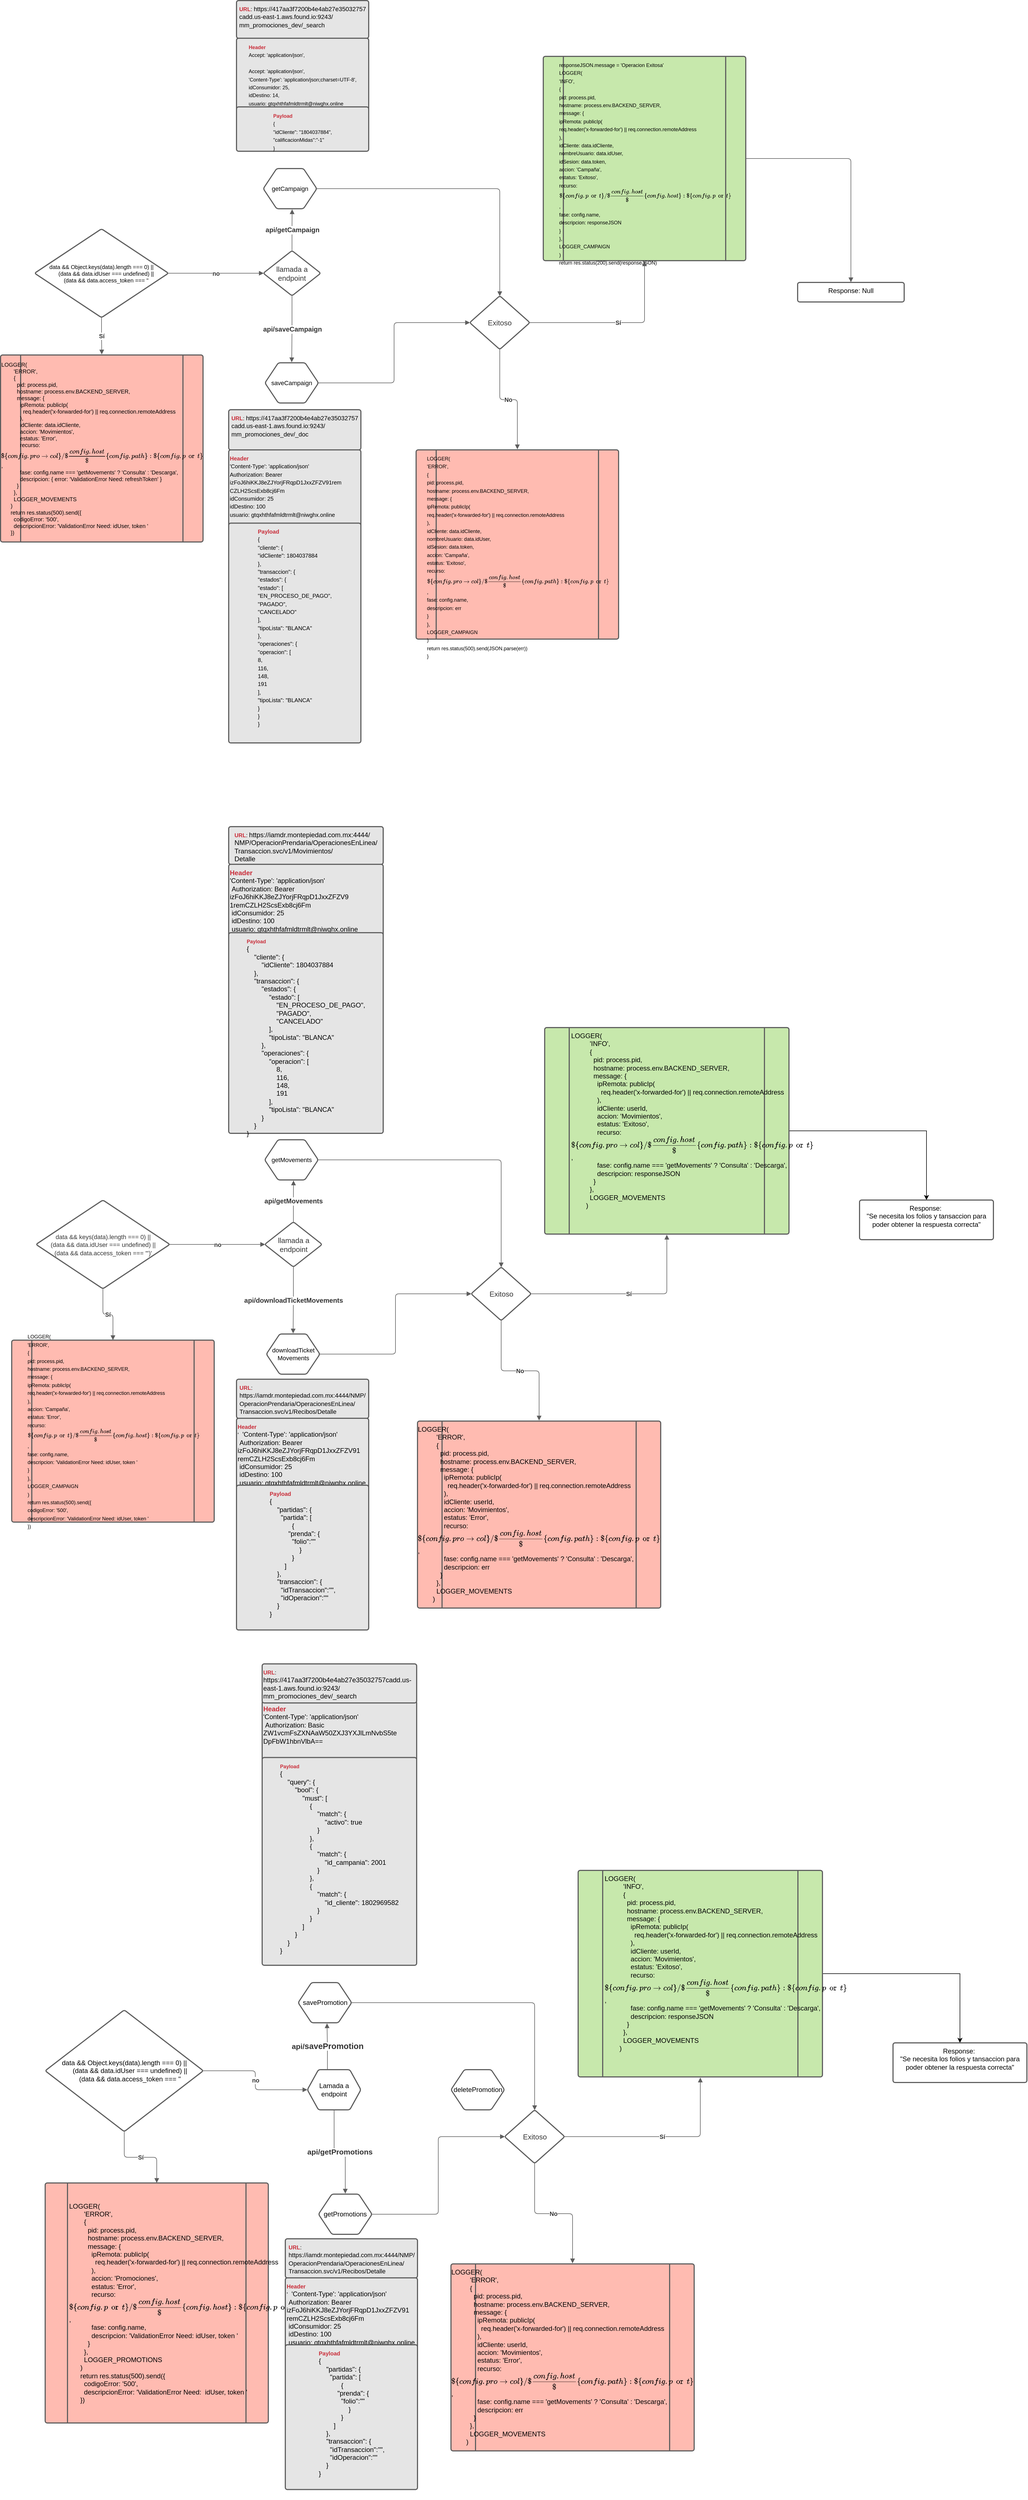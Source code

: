 <mxfile version="13.8.1" type="github">
  <diagram id="3y62xVAeNRqI33waL2Ug" name="Page-1">
    <mxGraphModel dx="1038" dy="-589" grid="1" gridSize="10" guides="1" tooltips="1" connect="1" arrows="1" fold="1" page="1" pageScale="1" pageWidth="827" pageHeight="1169" math="0" shadow="0">
      <root>
        <mxCell id="0" />
        <mxCell id="1" parent="0" />
        <UserObject label="saveCampaign" lucidchartObjectId="FheHEQBCdsh4" id="Yva_PYabZO9aCwLN1SX4-1">
          <mxCell style="html=1;whiteSpace=wrap;shape=hexagon;perimeter=hexagonPerimeter2;whiteSpace=wrap;fontSize=11;fontColor=#000000;spacing=3;strokeColor=#5e5e5e;strokeOpacity=100;rounded=1;absoluteArcSize=1;arcSize=7.2;strokeWidth=2;" vertex="1" zOrder="47" parent="1">
            <mxGeometry x="484" y="1879" width="96" height="72" as="geometry" />
          </mxCell>
        </UserObject>
        <UserObject label="&lt;div style=&quot;text-align: center ; font-size: 10px&quot;&gt;&lt;div&gt;data &amp;amp;&amp;amp; Object.keys(data).length === 0) ||&lt;/div&gt;&lt;div&gt;&amp;nbsp; &amp;nbsp; &amp;nbsp; (data &amp;amp;&amp;amp; data.idUser === undefined) ||&lt;/div&gt;&lt;div&gt;&amp;nbsp; &amp;nbsp; &amp;nbsp; (data &amp;amp;&amp;amp; data.access_token === &#39;&#39;&lt;/div&gt;&lt;/div&gt;" lucidchartObjectId="FheH1cczlGUl" id="Yva_PYabZO9aCwLN1SX4-2">
          <mxCell style="html=1;whiteSpace=wrap;rhombus;whiteSpace=wrap;spacing=3;strokeColor=#5e5e5e;strokeOpacity=100;rounded=1;absoluteArcSize=1;arcSize=7.2;strokeWidth=2;" vertex="1" zOrder="49" parent="1">
            <mxGeometry x="71" y="1639" width="240" height="159" as="geometry" />
          </mxCell>
        </UserObject>
        <UserObject label="" lucidchartObjectId="FheHM~QLsTXz" id="Yva_PYabZO9aCwLN1SX4-3">
          <mxCell style="html=1;jettySize=18;whiteSpace=wrap;strokeColor=#5E5E5E;rounded=1;arcSize=12;edgeStyle=orthogonalEdgeStyle;startArrow=none;;endArrow=block;endFill=1;;exitX=0.5;exitY=0.998;exitPerimeter=0;entryX=0.5;entryY=-0.003;entryPerimeter=0;" edge="1" parent="1" source="Yva_PYabZO9aCwLN1SX4-2" target="Yva_PYabZO9aCwLN1SX4-5">
            <mxGeometry width="100" height="100" relative="1" as="geometry">
              <Array as="points" />
            </mxGeometry>
          </mxCell>
        </UserObject>
        <mxCell id="Yva_PYabZO9aCwLN1SX4-4" value="Sí" style="text;html=1;resizable=0;labelBackgroundColor=#ffffff;align=center;verticalAlign=middle;fontStyle=1;fontColor=#333333;;fontSize=10.667;" vertex="1" parent="Yva_PYabZO9aCwLN1SX4-3">
          <mxGeometry relative="1" as="geometry" />
        </mxCell>
        <UserObject label="&lt;div style=&quot;text-align: left ; font-size: 10px&quot;&gt;&lt;div&gt;LOGGER(&lt;/div&gt;&lt;div&gt;&amp;nbsp; &amp;nbsp; &amp;nbsp; &amp;nbsp; &#39;ERROR&#39;,&lt;/div&gt;&lt;div&gt;&amp;nbsp; &amp;nbsp; &amp;nbsp; &amp;nbsp; {&lt;/div&gt;&lt;div&gt;&amp;nbsp; &amp;nbsp; &amp;nbsp; &amp;nbsp; &amp;nbsp; pid: process.pid,&lt;/div&gt;&lt;div&gt;&amp;nbsp; &amp;nbsp; &amp;nbsp; &amp;nbsp; &amp;nbsp; hostname: process.env.BACKEND_SERVER,&lt;/div&gt;&lt;div&gt;&amp;nbsp; &amp;nbsp; &amp;nbsp; &amp;nbsp; &amp;nbsp; message: {&lt;/div&gt;&lt;div&gt;&amp;nbsp; &amp;nbsp; &amp;nbsp; &amp;nbsp; &amp;nbsp; &amp;nbsp; ipRemota: publicIp(&lt;/div&gt;&lt;div&gt;&amp;nbsp; &amp;nbsp; &amp;nbsp; &amp;nbsp; &amp;nbsp; &amp;nbsp; &amp;nbsp; req.header(&#39;x-forwarded-for&#39;) || req.connection.remoteAddress&lt;/div&gt;&lt;div&gt;&amp;nbsp; &amp;nbsp; &amp;nbsp; &amp;nbsp; &amp;nbsp; &amp;nbsp; ),&lt;/div&gt;&lt;div&gt;&amp;nbsp; &amp;nbsp; &amp;nbsp; &amp;nbsp; &amp;nbsp; &amp;nbsp; idCliente: data.idCliente,&lt;/div&gt;&lt;div&gt;&amp;nbsp; &amp;nbsp; &amp;nbsp; &amp;nbsp; &amp;nbsp; &amp;nbsp; accion: &#39;Movimientos&#39;,&lt;/div&gt;&lt;div&gt;&amp;nbsp; &amp;nbsp; &amp;nbsp; &amp;nbsp; &amp;nbsp; &amp;nbsp; estatus: &#39;Error&#39;,&lt;/div&gt;&lt;div&gt;&amp;nbsp; &amp;nbsp; &amp;nbsp; &amp;nbsp; &amp;nbsp; &amp;nbsp; recurso: `${config.protocol}//${config.host}/${config.path}:${config.port}`,&lt;/div&gt;&lt;div&gt;&amp;nbsp; &amp;nbsp; &amp;nbsp; &amp;nbsp; &amp;nbsp; &amp;nbsp; fase: config.name === &#39;getMovements&#39; ? &#39;Consulta&#39; : &#39;Descarga&#39;,&lt;/div&gt;&lt;div&gt;&amp;nbsp; &amp;nbsp; &amp;nbsp; &amp;nbsp; &amp;nbsp; &amp;nbsp; descripcion: { error: &#39;ValidationError Need: refreshToken&#39; }&lt;/div&gt;&lt;div&gt;&amp;nbsp; &amp;nbsp; &amp;nbsp; &amp;nbsp; &amp;nbsp; }&lt;/div&gt;&lt;div&gt;&amp;nbsp; &amp;nbsp; &amp;nbsp; &amp;nbsp; },&lt;/div&gt;&lt;div&gt;&amp;nbsp; &amp;nbsp; &amp;nbsp; &amp;nbsp; LOGGER_MOVEMENTS&lt;/div&gt;&lt;div&gt;&amp;nbsp; &amp;nbsp; &amp;nbsp; )&lt;/div&gt;&lt;div&gt;&amp;nbsp; &amp;nbsp; &amp;nbsp; return res.status(500).send({&lt;/div&gt;&lt;div&gt;&amp;nbsp; &amp;nbsp; &amp;nbsp; &amp;nbsp; codigoError: &#39;500&#39;,&lt;/div&gt;&lt;div&gt;&amp;nbsp; &amp;nbsp; &amp;nbsp; &amp;nbsp; descripcionError: &#39;ValidationError Need: idUser, token &#39;&lt;/div&gt;&lt;div&gt;&amp;nbsp; &amp;nbsp; &amp;nbsp; })&lt;/div&gt;&lt;/div&gt;" lucidchartObjectId="FheHXMUjOUy~" id="Yva_PYabZO9aCwLN1SX4-5">
          <mxCell style="html=1;whiteSpace=wrap;shape=process;whiteSpace=wrap;spacing=3;verticalAlign=middle;strokeColor=#5e5e5e;strokeOpacity=100;fillOpacity=100;rounded=1;absoluteArcSize=1;arcSize=7.2;fillColor=#ffbbb1;strokeWidth=2;" vertex="1" zOrder="51" parent="1">
            <mxGeometry x="10" y="1865" width="363" height="335" as="geometry" />
          </mxCell>
        </UserObject>
        <UserObject label="" lucidchartObjectId="FheHou3gOYjA" id="Yva_PYabZO9aCwLN1SX4-6">
          <mxCell style="html=1;jettySize=18;whiteSpace=wrap;fontSize=10;fontColor=#333333;fontStyle=1;align=center;strokeColor=#5E5E5E;rounded=1;arcSize=12;edgeStyle=orthogonalEdgeStyle;startArrow=none;;endArrow=block;endFill=1;;exitX=0.996;exitY=0.5;exitPerimeter=0;entryX=0.008;entryY=0.5;entryPerimeter=0;" edge="1" parent="1" source="Yva_PYabZO9aCwLN1SX4-2" target="Yva_PYabZO9aCwLN1SX4-15">
            <mxGeometry width="100" height="100" relative="1" as="geometry">
              <Array as="points" />
            </mxGeometry>
          </mxCell>
        </UserObject>
        <mxCell id="Yva_PYabZO9aCwLN1SX4-7" value="no" style="text;html=1;resizable=0;labelBackgroundColor=#ffffff;align=center;verticalAlign=middle;fontStyle=1;fontColor=#333333;;fontSize=10.667;" vertex="1" parent="Yva_PYabZO9aCwLN1SX4-6">
          <mxGeometry relative="1" as="geometry" />
        </mxCell>
        <UserObject label="Exitoso" lucidchartObjectId="FheH5-6BccWg" id="Yva_PYabZO9aCwLN1SX4-8">
          <mxCell style="html=1;whiteSpace=wrap;rhombus;whiteSpace=wrap;fontSize=13;fontColor=#333333;align=center;spacing=3;strokeColor=#5e5e5e;strokeOpacity=100;rounded=1;absoluteArcSize=1;arcSize=7.2;strokeWidth=2;" vertex="1" zOrder="58" parent="1">
            <mxGeometry x="851" y="1759" width="108" height="96" as="geometry" />
          </mxCell>
        </UserObject>
        <UserObject label="&lt;div style=&quot;text-align: left;&quot;&gt;&lt;span style=&quot;font-size:9px;color:#000000;&quot;&gt; responseJSON.message = &#39;Operacion Exitosa&#39;&#xa;&lt;/span&gt;&lt;/div&gt;&lt;div style=&quot;text-align: left;&quot;&gt;&lt;span style=&quot;font-size:9px;color:#000000;&quot;&gt;        LOGGER(&#xa;&lt;/span&gt;&lt;/div&gt;&lt;div style=&quot;text-align: left;&quot;&gt;&lt;span style=&quot;font-size:9px;color:#000000;&quot;&gt;          &#39;INFO&#39;,&#xa;&lt;/span&gt;&lt;/div&gt;&lt;div style=&quot;text-align: left;&quot;&gt;&lt;span style=&quot;font-size:9px;color:#000000;&quot;&gt;          {&#xa;&lt;/span&gt;&lt;/div&gt;&lt;div style=&quot;text-align: left;&quot;&gt;&lt;span style=&quot;font-size:9px;color:#000000;&quot;&gt;            pid: process.pid,&#xa;&lt;/span&gt;&lt;/div&gt;&lt;div style=&quot;text-align: left;&quot;&gt;&lt;span style=&quot;font-size:9px;color:#000000;&quot;&gt;            hostname: process.env.BACKEND_SERVER,&#xa;&lt;/span&gt;&lt;/div&gt;&lt;div style=&quot;text-align: left;&quot;&gt;&lt;span style=&quot;font-size:9px;color:#000000;&quot;&gt;            message: {&#xa;&lt;/span&gt;&lt;/div&gt;&lt;div style=&quot;text-align: left;&quot;&gt;&lt;span style=&quot;font-size:9px;color:#000000;&quot;&gt;              ipRemota: publicIp(&#xa;&lt;/span&gt;&lt;/div&gt;&lt;div style=&quot;text-align: left;&quot;&gt;&lt;span style=&quot;font-size:9px;color:#000000;&quot;&gt;                req.header(&#39;x-forwarded-for&#39;) || req.connection.remoteAddress&#xa;&lt;/span&gt;&lt;/div&gt;&lt;div style=&quot;text-align: left;&quot;&gt;&lt;span style=&quot;font-size:9px;color:#000000;&quot;&gt;              ),&#xa;&lt;/span&gt;&lt;/div&gt;&lt;div style=&quot;text-align: left;&quot;&gt;&lt;span style=&quot;font-size:9px;color:#000000;&quot;&gt;              idCliente: data.idCliente,&#xa;&lt;/span&gt;&lt;/div&gt;&lt;div style=&quot;text-align: left;&quot;&gt;&lt;span style=&quot;font-size:9px;color:#000000;&quot;&gt;              nombreUsuario: data.idUser,&#xa;&lt;/span&gt;&lt;/div&gt;&lt;div style=&quot;text-align: left;&quot;&gt;&lt;span style=&quot;font-size:9px;color:#000000;&quot;&gt;              idSesion: data.token,&#xa;&lt;/span&gt;&lt;/div&gt;&lt;div style=&quot;text-align: left;&quot;&gt;&lt;span style=&quot;font-size:9px;color:#000000;&quot;&gt;              accion: &#39;Campaña&#39;,&#xa;&lt;/span&gt;&lt;/div&gt;&lt;div style=&quot;text-align: left;&quot;&gt;&lt;span style=&quot;font-size:9px;color:#000000;&quot;&gt;              estatus: &#39;Exitoso&#39;,&#xa;&lt;/span&gt;&lt;/div&gt;&lt;div style=&quot;text-align: left;&quot;&gt;&lt;span style=&quot;font-size:9px;color:#000000;&quot;&gt;              recurso: `${config.port}//${config.host}/${config.host}:${config.port}`,&#xa;&lt;/span&gt;&lt;/div&gt;&lt;div style=&quot;text-align: left;&quot;&gt;&lt;span style=&quot;font-size:9px;color:#000000;&quot;&gt;              fase: config.name,&#xa;&lt;/span&gt;&lt;/div&gt;&lt;div style=&quot;text-align: left;&quot;&gt;&lt;span style=&quot;font-size:9px;color:#000000;&quot;&gt;              descripcion: responseJSON&#xa;&lt;/span&gt;&lt;/div&gt;&lt;div style=&quot;text-align: left;&quot;&gt;&lt;span style=&quot;font-size:9px;color:#000000;&quot;&gt;            }&#xa;&lt;/span&gt;&lt;/div&gt;&lt;div style=&quot;text-align: left;&quot;&gt;&lt;span style=&quot;font-size:9px;color:#000000;&quot;&gt;          },&#xa;&lt;/span&gt;&lt;/div&gt;&lt;div style=&quot;text-align: left;&quot;&gt;&lt;span style=&quot;font-size:9px;color:#000000;&quot;&gt;          LOGGER_CAMPAIGN&#xa;&lt;/span&gt;&lt;/div&gt;&lt;div style=&quot;text-align: left;&quot;&gt;&lt;span style=&quot;font-size:9px;color:#000000;&quot;&gt;        )&#xa;&lt;/span&gt;&lt;/div&gt;&lt;div style=&quot;text-align: left;&quot;&gt;&lt;span style=&quot;font-size:9px;color:#000000;&quot;&gt;        return res.status(200).send(responseJSON)&lt;/span&gt;&lt;/div&gt;" lucidchartObjectId="FheHkomjUrPZ" id="Yva_PYabZO9aCwLN1SX4-9">
          <mxCell style="html=1;whiteSpace=wrap;shape=process;whiteSpace=wrap;spacing=3;verticalAlign=top;strokeColor=#5e5e5e;strokeOpacity=100;fillOpacity=100;rounded=1;absoluteArcSize=1;arcSize=7.2;fillColor=#c7e8ac;strokeWidth=2;" vertex="1" zOrder="62" parent="1">
            <mxGeometry x="983" y="1330" width="363" height="366" as="geometry" />
          </mxCell>
        </UserObject>
        <UserObject label="&lt;div style=&quot;text-align: left;&quot;&gt;&lt;span style=&quot;font-size:9px;color:#000000;&quot;&gt; LOGGER(&#xa;&lt;/span&gt;&lt;/div&gt;&lt;div style=&quot;text-align: left;&quot;&gt;&lt;span style=&quot;font-size:9px;color:#000000;&quot;&gt;          &#39;ERROR&#39;,&#xa;&lt;/span&gt;&lt;/div&gt;&lt;div style=&quot;text-align: left;&quot;&gt;&lt;span style=&quot;font-size:9px;color:#000000;&quot;&gt;          {&#xa;&lt;/span&gt;&lt;/div&gt;&lt;div style=&quot;text-align: left;&quot;&gt;&lt;span style=&quot;font-size:9px;color:#000000;&quot;&gt;            pid: process.pid,&#xa;&lt;/span&gt;&lt;/div&gt;&lt;div style=&quot;text-align: left;&quot;&gt;&lt;span style=&quot;font-size:9px;color:#000000;&quot;&gt;            hostname: process.env.BACKEND_SERVER,&#xa;&lt;/span&gt;&lt;/div&gt;&lt;div style=&quot;text-align: left;&quot;&gt;&lt;span style=&quot;font-size:9px;color:#000000;&quot;&gt;            message: {&#xa;&lt;/span&gt;&lt;/div&gt;&lt;div style=&quot;text-align: left;&quot;&gt;&lt;span style=&quot;font-size:9px;color:#000000;&quot;&gt;              ipRemota: publicIp(&#xa;&lt;/span&gt;&lt;/div&gt;&lt;div style=&quot;text-align: left;&quot;&gt;&lt;span style=&quot;font-size:9px;color:#000000;&quot;&gt;                req.header(&#39;x-forwarded-for&#39;) || req.connection.remoteAddress&#xa;&lt;/span&gt;&lt;/div&gt;&lt;div style=&quot;text-align: left;&quot;&gt;&lt;span style=&quot;font-size:9px;color:#000000;&quot;&gt;              ),&#xa;&lt;/span&gt;&lt;/div&gt;&lt;div style=&quot;text-align: left;&quot;&gt;&lt;span style=&quot;font-size:9px;color:#000000;&quot;&gt;              idCliente: data.idCliente,&#xa;&lt;/span&gt;&lt;/div&gt;&lt;div style=&quot;text-align: left;&quot;&gt;&lt;span style=&quot;font-size:9px;color:#000000;&quot;&gt;              nombreUsuario: data.idUser,&#xa;&lt;/span&gt;&lt;/div&gt;&lt;div style=&quot;text-align: left;&quot;&gt;&lt;span style=&quot;font-size:9px;color:#000000;&quot;&gt;              idSesion: data.token,&#xa;&lt;/span&gt;&lt;/div&gt;&lt;div style=&quot;text-align: left;&quot;&gt;&lt;span style=&quot;font-size:9px;color:#000000;&quot;&gt;              accion: &#39;Campaña&#39;,&#xa;&lt;/span&gt;&lt;/div&gt;&lt;div style=&quot;text-align: left;&quot;&gt;&lt;span style=&quot;font-size:9px;color:#000000;&quot;&gt;              estatus: &#39;Exitoso&#39;,&#xa;&lt;/span&gt;&lt;/div&gt;&lt;div style=&quot;text-align: left;&quot;&gt;&lt;span style=&quot;font-size:9px;color:#000000;&quot;&gt;              recurso: `${config.protocol}//${config.host}/${config.path}:${config.port}`,&#xa;&lt;/span&gt;&lt;/div&gt;&lt;div style=&quot;text-align: left;&quot;&gt;&lt;span style=&quot;font-size:9px;color:#000000;&quot;&gt;              fase: config.name,&#xa;&lt;/span&gt;&lt;/div&gt;&lt;div style=&quot;text-align: left;&quot;&gt;&lt;span style=&quot;font-size:9px;color:#000000;&quot;&gt;              descripcion: err&#xa;&lt;/span&gt;&lt;/div&gt;&lt;div style=&quot;text-align: left;&quot;&gt;&lt;span style=&quot;font-size:9px;color:#000000;&quot;&gt;            }&#xa;&lt;/span&gt;&lt;/div&gt;&lt;div style=&quot;text-align: left;&quot;&gt;&lt;span style=&quot;font-size:9px;color:#000000;&quot;&gt;          },&#xa;&lt;/span&gt;&lt;/div&gt;&lt;div style=&quot;text-align: left;&quot;&gt;&lt;span style=&quot;font-size:9px;color:#000000;&quot;&gt;          LOGGER_CAMPAIGN&#xa;&lt;/span&gt;&lt;/div&gt;&lt;div style=&quot;text-align: left;&quot;&gt;&lt;span style=&quot;font-size:9px;color:#000000;&quot;&gt;        )&#xa;&lt;/span&gt;&lt;/div&gt;&lt;div style=&quot;text-align: left;&quot;&gt;&lt;span style=&quot;font-size:9px;color:#000000;&quot;&gt;        return res.status(500).send(JSON.parse(err))&#xa;&lt;/span&gt;&lt;/div&gt;&lt;div style=&quot;text-align: left;&quot;&gt;&lt;span style=&quot;font-size:9px;color:#000000;&quot;&gt;      }&lt;/span&gt;&lt;/div&gt;" lucidchartObjectId="FheH_dg~gPG1" id="Yva_PYabZO9aCwLN1SX4-10">
          <mxCell style="html=1;whiteSpace=wrap;shape=process;whiteSpace=wrap;spacing=3;verticalAlign=top;strokeColor=#5e5e5e;strokeOpacity=100;fillOpacity=100;rounded=1;absoluteArcSize=1;arcSize=7.2;fillColor=#ffbbb1;strokeWidth=2;" vertex="1" zOrder="63" parent="1">
            <mxGeometry x="755" y="2035" width="363" height="339" as="geometry" />
          </mxCell>
        </UserObject>
        <UserObject label="" lucidchartObjectId="FheHOwsUk1Yf" id="Yva_PYabZO9aCwLN1SX4-11">
          <mxCell style="html=1;jettySize=18;whiteSpace=wrap;fontSize=10;fontColor=#333333;fontStyle=1;align=center;strokeColor=#5E5E5E;rounded=1;arcSize=12;edgeStyle=orthogonalEdgeStyle;startArrow=none;;endArrow=block;endFill=1;;exitX=0.5;exitY=0.994;exitPerimeter=0;entryX=0.5;entryY=-0.003;entryPerimeter=0;" edge="1" parent="1" source="Yva_PYabZO9aCwLN1SX4-8" target="Yva_PYabZO9aCwLN1SX4-10">
            <mxGeometry width="100" height="100" relative="1" as="geometry">
              <Array as="points" />
            </mxGeometry>
          </mxCell>
        </UserObject>
        <mxCell id="Yva_PYabZO9aCwLN1SX4-12" value="No" style="text;html=1;resizable=0;labelBackgroundColor=#ffffff;align=center;verticalAlign=middle;fontStyle=1;fontColor=#333333;;fontSize=10.667;" vertex="1" parent="Yva_PYabZO9aCwLN1SX4-11">
          <mxGeometry relative="1" as="geometry" />
        </mxCell>
        <UserObject label="&lt;div style=&quot;text-align: left&quot;&gt;&lt;font style=&quot;font-size: 12px&quot;&gt;Response: Null&lt;/font&gt;&lt;/div&gt;&lt;div style=&quot;text-align: left&quot;&gt;&lt;/div&gt;" lucidchartObjectId="FheHwJTHAw6u" id="Yva_PYabZO9aCwLN1SX4-13">
          <mxCell style="html=1;whiteSpace=wrap;;whiteSpace=wrap;spacing=3;verticalAlign=top;strokeColor=#5e5e5e;strokeOpacity=100;rounded=1;absoluteArcSize=1;arcSize=7.2;strokeWidth=2;" vertex="1" zOrder="69" parent="1">
            <mxGeometry x="1439" y="1735" width="191" height="35" as="geometry" />
          </mxCell>
        </UserObject>
        <UserObject label="getCampaign" lucidchartObjectId="NafHmFh6Zc9_" id="Yva_PYabZO9aCwLN1SX4-14">
          <mxCell style="html=1;whiteSpace=wrap;shape=hexagon;perimeter=hexagonPerimeter2;whiteSpace=wrap;fontSize=11;fontColor=#000000;spacing=3;strokeColor=#5e5e5e;strokeOpacity=100;rounded=1;absoluteArcSize=1;arcSize=7.2;strokeWidth=2;" vertex="1" zOrder="83" parent="1">
            <mxGeometry x="481" y="1531" width="96" height="72" as="geometry" />
          </mxCell>
        </UserObject>
        <UserObject label="llamada a endpoint" lucidchartObjectId="2WfH.eukvCqa" id="Yva_PYabZO9aCwLN1SX4-15">
          <mxCell style="html=1;whiteSpace=wrap;rhombus;whiteSpace=wrap;fontSize=13;fontColor=#333333;align=center;spacing=3;strokeColor=#5e5e5e;strokeOpacity=100;rounded=1;absoluteArcSize=1;arcSize=7.2;strokeWidth=2;" vertex="1" zOrder="84" parent="1">
            <mxGeometry x="481" y="1678" width="103" height="81" as="geometry" />
          </mxCell>
        </UserObject>
        <UserObject label="" lucidchartObjectId="EZfH.cGEjq3c" id="Yva_PYabZO9aCwLN1SX4-16">
          <mxCell style="html=1;jettySize=18;whiteSpace=wrap;fontSize=12;fontColor=#333333;fontStyle=1;align=center;strokeColor=#5E5E5E;rounded=1;arcSize=12;edgeStyle=orthogonalEdgeStyle;startArrow=none;;endArrow=block;endFill=1;;exitX=0.5;exitY=0.005;exitPerimeter=0;entryX=0.539;entryY=1.013;entryPerimeter=0;" edge="1" parent="1" source="Yva_PYabZO9aCwLN1SX4-15" target="Yva_PYabZO9aCwLN1SX4-14">
            <mxGeometry width="100" height="100" relative="1" as="geometry">
              <Array as="points" />
            </mxGeometry>
          </mxCell>
        </UserObject>
        <mxCell id="Yva_PYabZO9aCwLN1SX4-17" value="api/getCampaign" style="text;html=1;resizable=0;labelBackgroundColor=#ffffff;align=center;verticalAlign=middle;fontStyle=1;fontColor=#333333;;fontSize=12;" vertex="1" parent="Yva_PYabZO9aCwLN1SX4-16">
          <mxGeometry relative="1" as="geometry" />
        </mxCell>
        <UserObject label="" lucidchartObjectId="HZfHUyaufXkK" id="Yva_PYabZO9aCwLN1SX4-18">
          <mxCell style="html=1;jettySize=18;whiteSpace=wrap;fontSize=12;fontColor=#333333;fontStyle=1;align=center;strokeColor=#5E5E5E;rounded=1;arcSize=12;edgeStyle=orthogonalEdgeStyle;startArrow=none;;endArrow=block;endFill=1;;exitX=0.5;exitY=0.995;exitPerimeter=0;entryX=0.5;entryY=-0.013;entryPerimeter=0;" edge="1" parent="1" source="Yva_PYabZO9aCwLN1SX4-15" target="Yva_PYabZO9aCwLN1SX4-1">
            <mxGeometry width="100" height="100" relative="1" as="geometry">
              <Array as="points" />
            </mxGeometry>
          </mxCell>
        </UserObject>
        <mxCell id="Yva_PYabZO9aCwLN1SX4-19" value="api/saveCampaign" style="text;html=1;resizable=0;labelBackgroundColor=#ffffff;align=center;verticalAlign=middle;fontStyle=1;fontColor=#333333;;fontSize=12;" vertex="1" parent="Yva_PYabZO9aCwLN1SX4-18">
          <mxGeometry relative="1" as="geometry" />
        </mxCell>
        <mxCell id="Yva_PYabZO9aCwLN1SX4-20" value="" style="group;dropTarget=0;" vertex="1" parent="1">
          <mxGeometry x="433" y="1230" width="237" height="270" as="geometry" />
        </mxCell>
        <UserObject label="&lt;div style=&quot;text-align: left;&quot;&gt;&lt;span style=&quot;font-size:9px;color:#c92d39;font-weight: bold;&quot;&gt;Header&lt;/span&gt;&lt;span style=&quot;font-size:9px;color:#000000;&quot;&gt;&#xa;&lt;/span&gt;&lt;/div&gt;&lt;div style=&quot;text-align: left;&quot;&gt;&lt;span style=&quot;font-size:9px;color:#000000;&quot;&gt; Accept: &#39;application/json&#39;,&#xa;&lt;/span&gt;&lt;/div&gt;&lt;div style=&quot;text-align: left;&quot;&gt;&lt;span style=&quot;font-size:9px;color:#000000;&quot;&gt;&#xa;&lt;/span&gt;&lt;/div&gt;&lt;div style=&quot;text-align: left;&quot;&gt;&lt;span style=&quot;font-size:9px;color:#000000;&quot;&gt;Accept: &#39;application/json&#39;,&#xa;&lt;/span&gt;&lt;/div&gt;&lt;div style=&quot;text-align: left;&quot;&gt;&lt;span style=&quot;font-size:9px;color:#000000;&quot;&gt; &#39;Content-Type&#39;: &#39;application/json;charset=UTF-8&#39;,&#xa;&lt;/span&gt;&lt;/div&gt;&lt;div style=&quot;text-align: left;&quot;&gt;&lt;span style=&quot;font-size:9px;color:#000000;&quot;&gt; idConsumidor: 25,&#xa;&lt;/span&gt;&lt;/div&gt;&lt;div style=&quot;text-align: left;&quot;&gt;&lt;span style=&quot;font-size:9px;color:#000000;&quot;&gt; idDestino: 14,&#xa;&lt;/span&gt;&lt;/div&gt;&lt;div style=&quot;text-align: left;&quot;&gt;&lt;span style=&quot;font-size:9px;color:#000000;&quot;&gt; usuario: gtqxhthfafmldtrmlt@niwghx.online &#xa;&lt;/span&gt;&lt;/div&gt;&lt;div style=&quot;text-align: left;&quot;&gt;&lt;span style=&quot;font-size:9px;color:#000000;&quot;&gt;&#xa;&lt;/span&gt;&lt;/div&gt;&lt;div style=&quot;text-align: left;&quot;&gt;&lt;/div&gt;" lucidchartObjectId="b2fHpSifme5C" id="Yva_PYabZO9aCwLN1SX4-21">
          <mxCell style="html=1;whiteSpace=wrap;;whiteSpace=wrap;spacing=3;verticalAlign=top;strokeColor=#5e5e5e;strokeOpacity=100;fillOpacity=100;rounded=1;absoluteArcSize=1;arcSize=7.2;fillColor=#e5e5e5;strokeWidth=2;" vertex="1" zOrder="87" parent="Yva_PYabZO9aCwLN1SX4-20">
            <mxGeometry y="67.5" width="237" height="132.823" as="geometry" />
          </mxCell>
        </UserObject>
        <UserObject label="&lt;div style=&quot;text-align: left&quot;&gt;&lt;span style=&quot;font-size: 9px ; color: #c92d39 ; font-weight: bold&quot;&gt;Payload&lt;/span&gt;&lt;span style=&quot;font-size: 9px ; color: #000000&quot;&gt;&lt;br&gt;&lt;/span&gt;&lt;/div&gt;&lt;div style=&quot;text-align: left&quot;&gt;&lt;span style=&quot;font-size: 9px ; color: #000000&quot;&gt;{&lt;br&gt;&lt;/span&gt;&lt;/div&gt;&lt;div style=&quot;text-align: left&quot;&gt;&lt;span style=&quot;font-size: 9px ; color: #000000&quot;&gt;   &quot;idCliente&quot;: &quot;1804037884&quot;,&lt;br&gt;&lt;/span&gt;&lt;/div&gt;&lt;div style=&quot;text-align: left&quot;&gt;&lt;span style=&quot;font-size: 9px ; color: #000000&quot;&gt;   &quot;calificacionMidas&quot;:&quot;-1&quot;&lt;br&gt;&lt;/span&gt;&lt;/div&gt;&lt;div style=&quot;text-align: left&quot;&gt;&lt;span style=&quot;font-size: 9px ; color: #000000&quot;&gt;}&lt;br&gt;&lt;/span&gt;&lt;/div&gt;&lt;div style=&quot;text-align: left&quot;&gt;&lt;/div&gt;" lucidchartObjectId="b2fHGq9EwkId" id="Yva_PYabZO9aCwLN1SX4-22">
          <mxCell style="html=1;whiteSpace=wrap;;whiteSpace=wrap;spacing=3;verticalAlign=top;strokeColor=#5e5e5e;strokeOpacity=100;fillOpacity=100;rounded=1;absoluteArcSize=1;arcSize=7.2;fillColor=#e5e5e5;strokeWidth=2;" vertex="1" zOrder="88" parent="Yva_PYabZO9aCwLN1SX4-20">
            <mxGeometry y="190.524" width="237" height="79.476" as="geometry" />
          </mxCell>
        </UserObject>
        <UserObject label="&lt;div style=&quot;text-align: left;&quot;&gt;&lt;span style=&quot;font-size:10px;color:#c92d39;font-weight: bold;&quot;&gt;URL&lt;/span&gt;&lt;span style=&quot;font-size:10px;color:#000000;&quot;&gt;: &lt;/span&gt;&lt;span style=&quot;font-size:11px;color:#000000;&quot;&gt;https://417aa3f7200b4e4ab27e35032757&#xa;&lt;/span&gt;&lt;/div&gt;&lt;div style=&quot;text-align: left;&quot;&gt;&lt;span style=&quot;font-size:11px;color:#000000;&quot;&gt;cadd.us-east-1.aws.found.io:9243/&#xa;&lt;/span&gt;&lt;/div&gt;&lt;div style=&quot;text-align: left;&quot;&gt;&lt;span style=&quot;font-size:11px;color:#000000;&quot;&gt;mm_promociones_dev/_search&lt;/span&gt;&lt;/div&gt;" lucidchartObjectId="b2fHP6a50O9K" id="Yva_PYabZO9aCwLN1SX4-23">
          <mxCell style="html=1;whiteSpace=wrap;;whiteSpace=wrap;spacing=3;verticalAlign=top;strokeColor=#5e5e5e;strokeOpacity=100;fillOpacity=100;rounded=1;absoluteArcSize=1;arcSize=7.2;fillColor=#e5e5e5;strokeWidth=2;" vertex="1" zOrder="89" parent="Yva_PYabZO9aCwLN1SX4-20">
            <mxGeometry width="237" height="67.5" as="geometry" />
          </mxCell>
        </UserObject>
        <mxCell id="Yva_PYabZO9aCwLN1SX4-24" value="" style="group;dropTarget=0;" vertex="1" parent="1">
          <mxGeometry x="419" y="1963" width="237" height="597" as="geometry" />
        </mxCell>
        <UserObject label="&lt;div style=&quot;text-align: left;&quot;&gt;&lt;span style=&quot;font-size:10px;color:#c92d39;font-weight: bold;&quot;&gt;Header&lt;/span&gt;&lt;span style=&quot;font-size:10px;color:#000000;&quot;&gt;&#xa;&lt;/span&gt;&lt;/div&gt;&lt;div style=&quot;text-align: left;&quot;&gt;&lt;span style=&quot;font-size:10px;color:#000000;&quot;&gt;&#39;Content-Type&#39;: &#39;application/json&#39; &#xa;&lt;/span&gt;&lt;/div&gt;&lt;div style=&quot;text-align: left;&quot;&gt;&lt;span style=&quot;font-size:10px;color:#000000;&quot;&gt; Authorization: Bearer izFoJ6hiKKJ8eZJYorjFRqpD1JxxZFZV91rem&#xa;&lt;/span&gt;&lt;/div&gt;&lt;div style=&quot;text-align: left;&quot;&gt;&lt;span style=&quot;font-size:10px;color:#000000;&quot;&gt;CZLH2ScsExb8cj6Fm&#xa;&lt;/span&gt;&lt;/div&gt;&lt;div style=&quot;text-align: left;&quot;&gt;&lt;span style=&quot;font-size:10px;color:#000000;&quot;&gt; idConsumidor: 25&#xa;&lt;/span&gt;&lt;/div&gt;&lt;div style=&quot;text-align: left;&quot;&gt;&lt;span style=&quot;font-size:10px;color:#000000;&quot;&gt; idDestino: 100&#xa;&lt;/span&gt;&lt;/div&gt;&lt;div style=&quot;text-align: left;&quot;&gt;&lt;span style=&quot;font-size:10px;color:#000000;&quot;&gt; usuario: gtqxhthfafmldtrmlt@niwghx.online&#xa;&lt;/span&gt;&lt;/div&gt;&lt;div style=&quot;text-align: left;&quot;&gt;&lt;span style=&quot;font-size:10px;color:#000000;&quot;&gt;&#xa;&lt;/span&gt;&lt;/div&gt;&lt;div style=&quot;text-align: left;&quot;&gt;&lt;span style=&quot;font-size:10px;color:#000000;&quot;&gt;&#xa;&lt;/span&gt;&lt;/div&gt;&lt;div style=&quot;text-align: left;&quot;&gt;&lt;/div&gt;" lucidchartObjectId="L7fHxwdAuD0y" id="Yva_PYabZO9aCwLN1SX4-25">
          <mxCell style="html=1;whiteSpace=wrap;;whiteSpace=wrap;spacing=3;verticalAlign=top;strokeColor=#5e5e5e;strokeOpacity=100;fillOpacity=100;rounded=1;absoluteArcSize=1;arcSize=7.2;fillColor=#e5e5e5;strokeWidth=2;" vertex="1" zOrder="91" parent="Yva_PYabZO9aCwLN1SX4-24">
            <mxGeometry y="72.012" width="237" height="170.737" as="geometry" />
          </mxCell>
        </UserObject>
        <UserObject label="&lt;div style=&quot;text-align: left;&quot;&gt;&lt;span style=&quot;font-size:10px;color:#c92d39;font-weight: bold;&quot;&gt;Payload&lt;/span&gt;&lt;span style=&quot;font-size:10px;color:#000000;&quot;&gt;&#xa;&lt;/span&gt;&lt;/div&gt;&lt;div style=&quot;text-align: left;&quot;&gt;&lt;span style=&quot;font-size:10px;color:#000000;&quot;&gt;{&#xa;&lt;/span&gt;&lt;/div&gt;&lt;div style=&quot;text-align: left;&quot;&gt;&lt;span style=&quot;font-size:10px;color:#000000;&quot;&gt;    &quot;cliente&quot;: {&#xa;&lt;/span&gt;&lt;/div&gt;&lt;div style=&quot;text-align: left;&quot;&gt;&lt;span style=&quot;font-size:10px;color:#000000;&quot;&gt;        &quot;idCliente&quot;: 1804037884&#xa;&lt;/span&gt;&lt;/div&gt;&lt;div style=&quot;text-align: left;&quot;&gt;&lt;span style=&quot;font-size:10px;color:#000000;&quot;&gt;    },&#xa;&lt;/span&gt;&lt;/div&gt;&lt;div style=&quot;text-align: left;&quot;&gt;&lt;span style=&quot;font-size:10px;color:#000000;&quot;&gt;    &quot;transaccion&quot;: {&#xa;&lt;/span&gt;&lt;/div&gt;&lt;div style=&quot;text-align: left;&quot;&gt;&lt;span style=&quot;font-size:10px;color:#000000;&quot;&gt;        &quot;estados&quot;: {&#xa;&lt;/span&gt;&lt;/div&gt;&lt;div style=&quot;text-align: left;&quot;&gt;&lt;span style=&quot;font-size:10px;color:#000000;&quot;&gt;            &quot;estado&quot;: [&#xa;&lt;/span&gt;&lt;/div&gt;&lt;div style=&quot;text-align: left;&quot;&gt;&lt;span style=&quot;font-size:10px;color:#000000;&quot;&gt;                &quot;EN_PROCESO_DE_PAGO&quot;,&#xa;&lt;/span&gt;&lt;/div&gt;&lt;div style=&quot;text-align: left;&quot;&gt;&lt;span style=&quot;font-size:10px;color:#000000;&quot;&gt;                &quot;PAGADO&quot;,&#xa;&lt;/span&gt;&lt;/div&gt;&lt;div style=&quot;text-align: left;&quot;&gt;&lt;span style=&quot;font-size:10px;color:#000000;&quot;&gt;                &quot;CANCELADO&quot;&#xa;&lt;/span&gt;&lt;/div&gt;&lt;div style=&quot;text-align: left;&quot;&gt;&lt;span style=&quot;font-size:10px;color:#000000;&quot;&gt;            ],&#xa;&lt;/span&gt;&lt;/div&gt;&lt;div style=&quot;text-align: left;&quot;&gt;&lt;span style=&quot;font-size:10px;color:#000000;&quot;&gt;            &quot;tipoLista&quot;: &quot;BLANCA&quot;&#xa;&lt;/span&gt;&lt;/div&gt;&lt;div style=&quot;text-align: left;&quot;&gt;&lt;span style=&quot;font-size:10px;color:#000000;&quot;&gt;        },&#xa;&lt;/span&gt;&lt;/div&gt;&lt;div style=&quot;text-align: left;&quot;&gt;&lt;span style=&quot;font-size:10px;color:#000000;&quot;&gt;        &quot;operaciones&quot;: {&#xa;&lt;/span&gt;&lt;/div&gt;&lt;div style=&quot;text-align: left;&quot;&gt;&lt;span style=&quot;font-size:10px;color:#000000;&quot;&gt;            &quot;operacion&quot;: [&#xa;&lt;/span&gt;&lt;/div&gt;&lt;div style=&quot;text-align: left;&quot;&gt;&lt;span style=&quot;font-size:10px;color:#000000;&quot;&gt;                8,&#xa;&lt;/span&gt;&lt;/div&gt;&lt;div style=&quot;text-align: left;&quot;&gt;&lt;span style=&quot;font-size:10px;color:#000000;&quot;&gt;                116,&#xa;&lt;/span&gt;&lt;/div&gt;&lt;div style=&quot;text-align: left;&quot;&gt;&lt;span style=&quot;font-size:10px;color:#000000;&quot;&gt;                148,&#xa;&lt;/span&gt;&lt;/div&gt;&lt;div style=&quot;text-align: left;&quot;&gt;&lt;span style=&quot;font-size:10px;color:#000000;&quot;&gt;                191&#xa;&lt;/span&gt;&lt;/div&gt;&lt;div style=&quot;text-align: left;&quot;&gt;&lt;span style=&quot;font-size:10px;color:#000000;&quot;&gt;            ],&#xa;&lt;/span&gt;&lt;/div&gt;&lt;div style=&quot;text-align: left;&quot;&gt;&lt;span style=&quot;font-size:10px;color:#000000;&quot;&gt;            &quot;tipoLista&quot;: &quot;BLANCA&quot;&#xa;&lt;/span&gt;&lt;/div&gt;&lt;div style=&quot;text-align: left;&quot;&gt;&lt;span style=&quot;font-size:10px;color:#000000;&quot;&gt;        }&#xa;&lt;/span&gt;&lt;/div&gt;&lt;div style=&quot;text-align: left;&quot;&gt;&lt;span style=&quot;font-size:10px;color:#000000;&quot;&gt;    }&#xa;&lt;/span&gt;&lt;/div&gt;&lt;div style=&quot;text-align: left;&quot;&gt;&lt;span style=&quot;font-size:10px;color:#000000;&quot;&gt;}&#xa;&lt;/span&gt;&lt;/div&gt;&lt;div style=&quot;text-align: left;&quot;&gt;&lt;/div&gt;" lucidchartObjectId="L7fHcG3YZx9E" id="Yva_PYabZO9aCwLN1SX4-26">
          <mxCell style="html=1;whiteSpace=wrap;;whiteSpace=wrap;spacing=3;verticalAlign=top;strokeColor=#5e5e5e;strokeOpacity=100;fillOpacity=100;rounded=1;absoluteArcSize=1;arcSize=7.2;fillColor=#e5e5e5;strokeWidth=2;" vertex="1" zOrder="92" parent="Yva_PYabZO9aCwLN1SX4-24">
            <mxGeometry y="203.259" width="237" height="393.741" as="geometry" />
          </mxCell>
        </UserObject>
        <UserObject label="&lt;div style=&quot;text-align: left;&quot;&gt;&lt;span style=&quot;font-size:10px;color:#c92d39;font-weight: bold;&quot;&gt;URL&lt;/span&gt;&lt;span style=&quot;font-size:10px;color:#000000;&quot;&gt;: &lt;/span&gt;&lt;span style=&quot;font-size:11px;color:#000000;&quot;&gt;https://417aa3f7200b4e4ab27e35032757&#xa;&lt;/span&gt;&lt;/div&gt;&lt;div style=&quot;text-align: left;&quot;&gt;&lt;span style=&quot;font-size:11px;color:#000000;&quot;&gt;cadd.us-east-1.aws.found.io:9243/&#xa;&lt;/span&gt;&lt;/div&gt;&lt;div style=&quot;text-align: left;&quot;&gt;&lt;span style=&quot;font-size:11px;color:#000000;&quot;&gt;mm_promociones_dev/_doc&lt;/span&gt;&lt;/div&gt;" lucidchartObjectId="L7fHMCa3U-JB" id="Yva_PYabZO9aCwLN1SX4-27">
          <mxCell style="html=1;whiteSpace=wrap;;whiteSpace=wrap;spacing=3;verticalAlign=top;strokeColor=#5e5e5e;strokeOpacity=100;fillOpacity=100;rounded=1;absoluteArcSize=1;arcSize=7.2;fillColor=#e5e5e5;strokeWidth=2;" vertex="1" zOrder="93" parent="Yva_PYabZO9aCwLN1SX4-24">
            <mxGeometry width="237" height="72.012" as="geometry" />
          </mxCell>
        </UserObject>
        <UserObject label="" lucidchartObjectId="a-fHOj-8eRLB" id="Yva_PYabZO9aCwLN1SX4-28">
          <mxCell style="html=1;jettySize=18;whiteSpace=wrap;fontSize=11;strokeColor=#5E5E5E;rounded=1;arcSize=12;edgeStyle=orthogonalEdgeStyle;startArrow=none;;endArrow=block;endFill=1;;exitX=0.999;exitY=0.5;exitPerimeter=0;entryX=0.006;entryY=0.5;entryPerimeter=0;" edge="1" parent="1" source="Yva_PYabZO9aCwLN1SX4-1" target="Yva_PYabZO9aCwLN1SX4-8">
            <mxGeometry width="100" height="100" relative="1" as="geometry">
              <Array as="points" />
            </mxGeometry>
          </mxCell>
        </UserObject>
        <UserObject label="" lucidchartObjectId="f-fHMxQSjTW5" id="Yva_PYabZO9aCwLN1SX4-29">
          <mxCell style="html=1;jettySize=18;whiteSpace=wrap;fontSize=11;strokeColor=#5E5E5E;rounded=1;arcSize=12;edgeStyle=orthogonalEdgeStyle;startArrow=none;;endArrow=block;endFill=1;;exitX=0.999;exitY=0.5;exitPerimeter=0;entryX=0.5;entryY=0.006;entryPerimeter=0;" edge="1" parent="1" source="Yva_PYabZO9aCwLN1SX4-14" target="Yva_PYabZO9aCwLN1SX4-8">
            <mxGeometry width="100" height="100" relative="1" as="geometry">
              <Array as="points" />
            </mxGeometry>
          </mxCell>
        </UserObject>
        <UserObject label="" lucidchartObjectId="D-fH3PVmAfwG" id="Yva_PYabZO9aCwLN1SX4-30">
          <mxCell style="html=1;jettySize=18;whiteSpace=wrap;fontSize=10;fontColor=#333333;fontStyle=1;align=center;strokeColor=#5E5E5E;rounded=1;arcSize=12;edgeStyle=orthogonalEdgeStyle;startArrow=none;;endArrow=block;endFill=1;;exitX=0.994;exitY=0.5;exitPerimeter=0;entryX=0.5;entryY=1.003;entryPerimeter=0;" edge="1" parent="1" source="Yva_PYabZO9aCwLN1SX4-8" target="Yva_PYabZO9aCwLN1SX4-9">
            <mxGeometry width="100" height="100" relative="1" as="geometry">
              <Array as="points" />
            </mxGeometry>
          </mxCell>
        </UserObject>
        <mxCell id="Yva_PYabZO9aCwLN1SX4-31" value="Sí" style="text;html=1;resizable=0;labelBackgroundColor=#ffffff;align=center;verticalAlign=middle;fontStyle=1;fontColor=#333333;;fontSize=10.667;" vertex="1" parent="Yva_PYabZO9aCwLN1SX4-30">
          <mxGeometry relative="1" as="geometry" />
        </mxCell>
        <UserObject label="" lucidchartObjectId="sjgHjhCAznvE" id="Yva_PYabZO9aCwLN1SX4-32">
          <mxCell style="html=1;jettySize=18;whiteSpace=wrap;fontSize=11;strokeColor=#5E5E5E;rounded=1;arcSize=12;edgeStyle=orthogonalEdgeStyle;startArrow=none;;endArrow=block;endFill=1;;exitX=1.002;exitY=0.5;exitPerimeter=0;entryX=0.5;entryY=-0.009;entryPerimeter=0;" edge="1" parent="1" source="Yva_PYabZO9aCwLN1SX4-9" target="Yva_PYabZO9aCwLN1SX4-13">
            <mxGeometry width="100" height="100" relative="1" as="geometry">
              <Array as="points" />
            </mxGeometry>
          </mxCell>
        </UserObject>
        <UserObject label="downloadTicket&lt;br&gt;Movements" lucidchartObjectId="FheHEQBCdsh4" id="Yva_PYabZO9aCwLN1SX4-33">
          <mxCell style="html=1;whiteSpace=wrap;shape=hexagon;perimeter=hexagonPerimeter2;whiteSpace=wrap;fontSize=11;fontColor=#000000;spacing=3;strokeColor=#5e5e5e;strokeOpacity=100;rounded=1;absoluteArcSize=1;arcSize=7.2;strokeWidth=2;" vertex="1" zOrder="47" parent="1">
            <mxGeometry x="486.5" y="3619" width="96" height="72" as="geometry" />
          </mxCell>
        </UserObject>
        <UserObject label="&lt;div style=&quot;text-align: center;&quot;&gt;&lt;span style=&quot;font-size:11px;color:#333333;&quot;&gt;data &amp;&amp; keys(data).length === 0) ||&#xa;&lt;/span&gt;&lt;/div&gt;&lt;div style=&quot;text-align: center;&quot;&gt;&lt;span style=&quot;font-size:11px;color:#333333;&quot;&gt;      (data &amp;&amp; data.idUser === undefined) ||&#xa;&lt;/span&gt;&lt;/div&gt;&lt;div style=&quot;text-align: center;&quot;&gt;&lt;span style=&quot;font-size:11px;color:#333333;&quot;&gt;      (data &amp;&amp; data.access_token === &#39;&quot;)&#39;&lt;/span&gt;&lt;/div&gt;" lucidchartObjectId="FheH1cczlGUl" id="Yva_PYabZO9aCwLN1SX4-34">
          <mxCell style="html=1;whiteSpace=wrap;rhombus;whiteSpace=wrap;spacing=3;strokeColor=#5e5e5e;strokeOpacity=100;rounded=1;absoluteArcSize=1;arcSize=7.2;strokeWidth=2;" vertex="1" zOrder="49" parent="1">
            <mxGeometry x="73.5" y="3379" width="240" height="159" as="geometry" />
          </mxCell>
        </UserObject>
        <UserObject label="" lucidchartObjectId="FheHM~QLsTXz" id="Yva_PYabZO9aCwLN1SX4-35">
          <mxCell style="html=1;jettySize=18;whiteSpace=wrap;strokeColor=#5E5E5E;rounded=1;arcSize=12;edgeStyle=orthogonalEdgeStyle;startArrow=none;;endArrow=block;endFill=1;;exitX=0.5;exitY=0.998;exitPerimeter=0;entryX=0.5;entryY=0;entryDx=0;entryDy=0;" edge="1" parent="1" source="Yva_PYabZO9aCwLN1SX4-34" target="Yva_PYabZO9aCwLN1SX4-59">
            <mxGeometry width="100" height="100" relative="1" as="geometry">
              <Array as="points" />
              <mxPoint x="224.5" y="3610" as="targetPoint" />
            </mxGeometry>
          </mxCell>
        </UserObject>
        <mxCell id="Yva_PYabZO9aCwLN1SX4-36" value="Sí" style="text;html=1;resizable=0;labelBackgroundColor=#ffffff;align=center;verticalAlign=middle;fontStyle=1;fontColor=#333333;;fontSize=10.667;" vertex="1" parent="Yva_PYabZO9aCwLN1SX4-35">
          <mxGeometry relative="1" as="geometry" />
        </mxCell>
        <UserObject label="" lucidchartObjectId="FheHou3gOYjA" id="Yva_PYabZO9aCwLN1SX4-37">
          <mxCell style="html=1;jettySize=18;whiteSpace=wrap;fontSize=10;fontColor=#333333;fontStyle=1;align=center;strokeColor=#5E5E5E;rounded=1;arcSize=12;edgeStyle=orthogonalEdgeStyle;startArrow=none;;endArrow=block;endFill=1;;exitX=0.996;exitY=0.5;exitPerimeter=0;entryX=0.008;entryY=0.5;entryPerimeter=0;" edge="1" parent="1" source="Yva_PYabZO9aCwLN1SX4-34" target="Yva_PYabZO9aCwLN1SX4-46">
            <mxGeometry width="100" height="100" relative="1" as="geometry">
              <Array as="points" />
            </mxGeometry>
          </mxCell>
        </UserObject>
        <mxCell id="Yva_PYabZO9aCwLN1SX4-38" value="no" style="text;html=1;resizable=0;labelBackgroundColor=#ffffff;align=center;verticalAlign=middle;fontStyle=1;fontColor=#333333;;fontSize=10.667;" vertex="1" parent="Yva_PYabZO9aCwLN1SX4-37">
          <mxGeometry relative="1" as="geometry" />
        </mxCell>
        <UserObject label="Exitoso" lucidchartObjectId="FheH5-6BccWg" id="Yva_PYabZO9aCwLN1SX4-39">
          <mxCell style="html=1;whiteSpace=wrap;rhombus;whiteSpace=wrap;fontSize=13;fontColor=#333333;align=center;spacing=3;strokeColor=#5e5e5e;strokeOpacity=100;rounded=1;absoluteArcSize=1;arcSize=7.2;strokeWidth=2;" vertex="1" zOrder="58" parent="1">
            <mxGeometry x="853.5" y="3499" width="108" height="96" as="geometry" />
          </mxCell>
        </UserObject>
        <mxCell id="Yva_PYabZO9aCwLN1SX4-40" style="edgeStyle=orthogonalEdgeStyle;rounded=0;orthogonalLoop=1;jettySize=auto;html=1;exitX=1;exitY=0.5;exitDx=0;exitDy=0;entryX=0.5;entryY=0;entryDx=0;entryDy=0;" edge="1" parent="1" source="Yva_PYabZO9aCwLN1SX4-41" target="Yva_PYabZO9aCwLN1SX4-65">
          <mxGeometry relative="1" as="geometry" />
        </mxCell>
        <UserObject label="&lt;div&gt;&lt;div&gt;LOGGER(&lt;/div&gt;&lt;div&gt;&amp;nbsp; &amp;nbsp; &amp;nbsp; &amp;nbsp; &amp;nbsp; &#39;INFO&#39;,&lt;/div&gt;&lt;div&gt;&amp;nbsp; &amp;nbsp; &amp;nbsp; &amp;nbsp; &amp;nbsp; {&lt;/div&gt;&lt;div&gt;&amp;nbsp; &amp;nbsp; &amp;nbsp; &amp;nbsp; &amp;nbsp; &amp;nbsp; pid: process.pid,&lt;/div&gt;&lt;div&gt;&amp;nbsp; &amp;nbsp; &amp;nbsp; &amp;nbsp; &amp;nbsp; &amp;nbsp; hostname: process.env.BACKEND_SERVER,&lt;/div&gt;&lt;div&gt;&amp;nbsp; &amp;nbsp; &amp;nbsp; &amp;nbsp; &amp;nbsp; &amp;nbsp; message: {&lt;/div&gt;&lt;div&gt;&amp;nbsp; &amp;nbsp; &amp;nbsp; &amp;nbsp; &amp;nbsp; &amp;nbsp; &amp;nbsp; ipRemota: publicIp(&lt;/div&gt;&lt;div&gt;&amp;nbsp; &amp;nbsp; &amp;nbsp; &amp;nbsp; &amp;nbsp; &amp;nbsp; &amp;nbsp; &amp;nbsp; req.header(&#39;x-forwarded-for&#39;) || req.connection.remoteAddress&lt;/div&gt;&lt;div&gt;&amp;nbsp; &amp;nbsp; &amp;nbsp; &amp;nbsp; &amp;nbsp; &amp;nbsp; &amp;nbsp; ),&lt;/div&gt;&lt;div&gt;&amp;nbsp; &amp;nbsp; &amp;nbsp; &amp;nbsp; &amp;nbsp; &amp;nbsp; &amp;nbsp; idCliente: userId,&lt;/div&gt;&lt;div&gt;&amp;nbsp; &amp;nbsp; &amp;nbsp; &amp;nbsp; &amp;nbsp; &amp;nbsp; &amp;nbsp; accion: &#39;Movimientos&#39;,&lt;/div&gt;&lt;div&gt;&amp;nbsp; &amp;nbsp; &amp;nbsp; &amp;nbsp; &amp;nbsp; &amp;nbsp; &amp;nbsp; estatus: &#39;Exitoso&#39;,&lt;/div&gt;&lt;div&gt;&amp;nbsp; &amp;nbsp; &amp;nbsp; &amp;nbsp; &amp;nbsp; &amp;nbsp; &amp;nbsp; recurso: `${config.protocol}//${config.host}/${config.path}:${config.port}`,&lt;/div&gt;&lt;div&gt;&amp;nbsp; &amp;nbsp; &amp;nbsp; &amp;nbsp; &amp;nbsp; &amp;nbsp; &amp;nbsp; fase: config.name === &#39;getMovements&#39; ? &#39;Consulta&#39; : &#39;Descarga&#39;,&lt;/div&gt;&lt;div&gt;&amp;nbsp; &amp;nbsp; &amp;nbsp; &amp;nbsp; &amp;nbsp; &amp;nbsp; &amp;nbsp; descripcion: responseJSON&lt;/div&gt;&lt;div&gt;&amp;nbsp; &amp;nbsp; &amp;nbsp; &amp;nbsp; &amp;nbsp; &amp;nbsp; }&lt;/div&gt;&lt;div&gt;&amp;nbsp; &amp;nbsp; &amp;nbsp; &amp;nbsp; &amp;nbsp; },&lt;/div&gt;&lt;div&gt;&amp;nbsp; &amp;nbsp; &amp;nbsp; &amp;nbsp; &amp;nbsp; LOGGER_MOVEMENTS&lt;/div&gt;&lt;div&gt;&amp;nbsp; &amp;nbsp; &amp;nbsp; &amp;nbsp; )&lt;/div&gt;&lt;/div&gt;" lucidchartObjectId="FheHkomjUrPZ" id="Yva_PYabZO9aCwLN1SX4-41">
          <mxCell style="html=1;whiteSpace=wrap;shape=process;whiteSpace=wrap;spacing=3;verticalAlign=top;strokeColor=#5e5e5e;strokeOpacity=100;fillOpacity=100;rounded=1;absoluteArcSize=1;arcSize=7.2;fillColor=#c7e8ac;strokeWidth=2;align=left;" vertex="1" zOrder="62" parent="1">
            <mxGeometry x="985.5" y="3070" width="438" height="370" as="geometry" />
          </mxCell>
        </UserObject>
        <UserObject label="&lt;div style=&quot;text-align: left&quot;&gt;&lt;div&gt;LOGGER(&lt;/div&gt;&lt;div&gt;&amp;nbsp; &amp;nbsp; &amp;nbsp; &amp;nbsp; &amp;nbsp; &#39;ERROR&#39;,&lt;/div&gt;&lt;div&gt;&amp;nbsp; &amp;nbsp; &amp;nbsp; &amp;nbsp; &amp;nbsp; {&lt;/div&gt;&lt;div&gt;&amp;nbsp; &amp;nbsp; &amp;nbsp; &amp;nbsp; &amp;nbsp; &amp;nbsp; pid: process.pid,&lt;/div&gt;&lt;div&gt;&amp;nbsp; &amp;nbsp; &amp;nbsp; &amp;nbsp; &amp;nbsp; &amp;nbsp; hostname: process.env.BACKEND_SERVER,&lt;/div&gt;&lt;div&gt;&amp;nbsp; &amp;nbsp; &amp;nbsp; &amp;nbsp; &amp;nbsp; &amp;nbsp; message: {&lt;/div&gt;&lt;div&gt;&amp;nbsp; &amp;nbsp; &amp;nbsp; &amp;nbsp; &amp;nbsp; &amp;nbsp; &amp;nbsp; ipRemota: publicIp(&lt;/div&gt;&lt;div&gt;&amp;nbsp; &amp;nbsp; &amp;nbsp; &amp;nbsp; &amp;nbsp; &amp;nbsp; &amp;nbsp; &amp;nbsp; req.header(&#39;x-forwarded-for&#39;) || req.connection.remoteAddress&lt;/div&gt;&lt;div&gt;&amp;nbsp; &amp;nbsp; &amp;nbsp; &amp;nbsp; &amp;nbsp; &amp;nbsp; &amp;nbsp; ),&lt;/div&gt;&lt;div&gt;&amp;nbsp; &amp;nbsp; &amp;nbsp; &amp;nbsp; &amp;nbsp; &amp;nbsp; &amp;nbsp; idCliente: userId,&lt;/div&gt;&lt;div&gt;&amp;nbsp; &amp;nbsp; &amp;nbsp; &amp;nbsp; &amp;nbsp; &amp;nbsp; &amp;nbsp; accion: &#39;Movimientos&#39;,&lt;/div&gt;&lt;div&gt;&amp;nbsp; &amp;nbsp; &amp;nbsp; &amp;nbsp; &amp;nbsp; &amp;nbsp; &amp;nbsp; estatus: &#39;Error&#39;,&lt;/div&gt;&lt;div&gt;&amp;nbsp; &amp;nbsp; &amp;nbsp; &amp;nbsp; &amp;nbsp; &amp;nbsp; &amp;nbsp; recurso: `${config.protocol}//${config.host}/${config.path}:${config.port}`,&lt;/div&gt;&lt;div&gt;&amp;nbsp; &amp;nbsp; &amp;nbsp; &amp;nbsp; &amp;nbsp; &amp;nbsp; &amp;nbsp; fase: config.name === &#39;getMovements&#39; ? &#39;Consulta&#39; : &#39;Descarga&#39;,&lt;/div&gt;&lt;div&gt;&amp;nbsp; &amp;nbsp; &amp;nbsp; &amp;nbsp; &amp;nbsp; &amp;nbsp; &amp;nbsp; descripcion: err&lt;/div&gt;&lt;div&gt;&amp;nbsp; &amp;nbsp; &amp;nbsp; &amp;nbsp; &amp;nbsp; &amp;nbsp; }&lt;/div&gt;&lt;div&gt;&amp;nbsp; &amp;nbsp; &amp;nbsp; &amp;nbsp; &amp;nbsp; },&lt;/div&gt;&lt;div&gt;&amp;nbsp; &amp;nbsp; &amp;nbsp; &amp;nbsp; &amp;nbsp; LOGGER_MOVEMENTS&lt;/div&gt;&lt;div&gt;&amp;nbsp; &amp;nbsp; &amp;nbsp; &amp;nbsp; )&lt;/div&gt;&lt;/div&gt;" lucidchartObjectId="FheH_dg~gPG1" id="Yva_PYabZO9aCwLN1SX4-42">
          <mxCell style="html=1;whiteSpace=wrap;shape=process;whiteSpace=wrap;spacing=3;verticalAlign=top;strokeColor=#5e5e5e;strokeOpacity=100;fillOpacity=100;rounded=1;absoluteArcSize=1;arcSize=7.2;fillColor=#ffbbb1;strokeWidth=2;" vertex="1" zOrder="63" parent="1">
            <mxGeometry x="757.5" y="3775" width="436" height="335" as="geometry" />
          </mxCell>
        </UserObject>
        <UserObject label="" lucidchartObjectId="FheHOwsUk1Yf" id="Yva_PYabZO9aCwLN1SX4-43">
          <mxCell style="html=1;jettySize=18;whiteSpace=wrap;fontSize=10;fontColor=#333333;fontStyle=1;align=center;strokeColor=#5E5E5E;rounded=1;arcSize=12;edgeStyle=orthogonalEdgeStyle;startArrow=none;;endArrow=block;endFill=1;;exitX=0.5;exitY=0.994;exitPerimeter=0;entryX=0.5;entryY=-0.003;entryPerimeter=0;" edge="1" parent="1" source="Yva_PYabZO9aCwLN1SX4-39" target="Yva_PYabZO9aCwLN1SX4-42">
            <mxGeometry width="100" height="100" relative="1" as="geometry">
              <Array as="points" />
            </mxGeometry>
          </mxCell>
        </UserObject>
        <mxCell id="Yva_PYabZO9aCwLN1SX4-44" value="No" style="text;html=1;resizable=0;labelBackgroundColor=#ffffff;align=center;verticalAlign=middle;fontStyle=1;fontColor=#333333;;fontSize=10.667;" vertex="1" parent="Yva_PYabZO9aCwLN1SX4-43">
          <mxGeometry relative="1" as="geometry" />
        </mxCell>
        <UserObject label="getMovements" lucidchartObjectId="NafHmFh6Zc9_" id="Yva_PYabZO9aCwLN1SX4-45">
          <mxCell style="html=1;whiteSpace=wrap;shape=hexagon;perimeter=hexagonPerimeter2;whiteSpace=wrap;fontSize=11;fontColor=#000000;spacing=3;strokeColor=#5e5e5e;strokeOpacity=100;rounded=1;absoluteArcSize=1;arcSize=7.2;strokeWidth=2;" vertex="1" zOrder="83" parent="1">
            <mxGeometry x="483.5" y="3271" width="96" height="72" as="geometry" />
          </mxCell>
        </UserObject>
        <UserObject label="llamada a endpoint" lucidchartObjectId="2WfH.eukvCqa" id="Yva_PYabZO9aCwLN1SX4-46">
          <mxCell style="html=1;whiteSpace=wrap;rhombus;whiteSpace=wrap;fontSize=13;fontColor=#333333;align=center;spacing=3;strokeColor=#5e5e5e;strokeOpacity=100;rounded=1;absoluteArcSize=1;arcSize=7.2;strokeWidth=2;" vertex="1" zOrder="84" parent="1">
            <mxGeometry x="483.5" y="3418" width="103" height="81" as="geometry" />
          </mxCell>
        </UserObject>
        <UserObject label="" lucidchartObjectId="EZfH.cGEjq3c" id="Yva_PYabZO9aCwLN1SX4-47">
          <mxCell style="html=1;jettySize=18;whiteSpace=wrap;fontSize=12;fontColor=#333333;fontStyle=1;align=center;strokeColor=#5E5E5E;rounded=1;arcSize=12;edgeStyle=orthogonalEdgeStyle;startArrow=none;;endArrow=block;endFill=1;;exitX=0.5;exitY=0.005;exitPerimeter=0;entryX=0.539;entryY=1.013;entryPerimeter=0;" edge="1" parent="1" source="Yva_PYabZO9aCwLN1SX4-46" target="Yva_PYabZO9aCwLN1SX4-45">
            <mxGeometry width="100" height="100" relative="1" as="geometry">
              <Array as="points" />
            </mxGeometry>
          </mxCell>
        </UserObject>
        <mxCell id="Yva_PYabZO9aCwLN1SX4-48" value="api/getMovements" style="text;html=1;resizable=0;labelBackgroundColor=#ffffff;align=center;verticalAlign=middle;fontStyle=1;fontColor=#333333;;fontSize=12;" vertex="1" parent="Yva_PYabZO9aCwLN1SX4-47">
          <mxGeometry relative="1" as="geometry" />
        </mxCell>
        <UserObject label="" lucidchartObjectId="HZfHUyaufXkK" id="Yva_PYabZO9aCwLN1SX4-49">
          <mxCell style="html=1;jettySize=18;whiteSpace=wrap;fontSize=12;fontColor=#333333;fontStyle=1;align=center;strokeColor=#5E5E5E;rounded=1;arcSize=12;edgeStyle=orthogonalEdgeStyle;startArrow=none;;endArrow=block;endFill=1;;exitX=0.5;exitY=0.995;exitPerimeter=0;entryX=0.5;entryY=-0.013;entryPerimeter=0;" edge="1" parent="1" source="Yva_PYabZO9aCwLN1SX4-46" target="Yva_PYabZO9aCwLN1SX4-33">
            <mxGeometry width="100" height="100" relative="1" as="geometry">
              <Array as="points" />
            </mxGeometry>
          </mxCell>
        </UserObject>
        <mxCell id="Yva_PYabZO9aCwLN1SX4-50" value="api/downloadTicketMovements" style="text;html=1;resizable=0;labelBackgroundColor=#ffffff;align=center;verticalAlign=middle;fontStyle=1;fontColor=#333333;;fontSize=12;" vertex="1" parent="Yva_PYabZO9aCwLN1SX4-49">
          <mxGeometry relative="1" as="geometry" />
        </mxCell>
        <mxCell id="Yva_PYabZO9aCwLN1SX4-51" value="" style="group;dropTarget=0;" vertex="1" parent="1">
          <mxGeometry x="419" y="2710" width="277" height="590" as="geometry" />
        </mxCell>
        <UserObject label="&lt;div style=&quot;text-align: left&quot;&gt;&lt;span style=&quot;color: rgb(201 , 45 , 57) ; font-weight: bold&quot;&gt;&lt;font style=&quot;font-size: 12px&quot;&gt;Header&lt;/font&gt;&lt;/span&gt;&lt;span style=&quot;font-size: 9px ; color: #000000&quot;&gt;&lt;br&gt;&lt;/span&gt;&lt;/div&gt;&lt;div style=&quot;text-align: left&quot;&gt;&#39;Content-Type&#39;: &#39;application/json&#39;&amp;nbsp;&lt;/div&gt;&lt;div style=&quot;text-align: left&quot;&gt;&amp;nbsp;Authorization: Bearer izFoJ6hiKKJ8eZJYorjFRqpD1JxxZFZV9&lt;/div&gt;&lt;div style=&quot;text-align: left&quot;&gt;1remCZLH2ScsExb8cj6Fm&lt;/div&gt;&lt;div style=&quot;text-align: left&quot;&gt;&amp;nbsp;idConsumidor: 25&lt;/div&gt;&lt;div style=&quot;text-align: left&quot;&gt;&amp;nbsp;idDestino: 100&lt;/div&gt;&lt;div style=&quot;text-align: left&quot;&gt;&amp;nbsp;usuario: gtqxhthfafmldtrmlt@niwghx.online&lt;/div&gt;&lt;div style=&quot;text-align: left&quot;&gt;&lt;span style=&quot;font-size: 9px&quot;&gt;&amp;nbsp;&lt;/span&gt;&lt;br&gt;&lt;/div&gt;&lt;div style=&quot;text-align: left&quot;&gt;&lt;span style=&quot;font-size: 9px ; color: #000000&quot;&gt;&lt;br&gt;&lt;/span&gt;&lt;/div&gt;&lt;div style=&quot;text-align: left&quot;&gt;&lt;/div&gt;" lucidchartObjectId="b2fHpSifme5C" id="Yva_PYabZO9aCwLN1SX4-52">
          <mxCell style="html=1;whiteSpace=wrap;;whiteSpace=wrap;spacing=3;verticalAlign=top;strokeColor=#5e5e5e;strokeOpacity=100;fillOpacity=100;rounded=1;absoluteArcSize=1;arcSize=7.2;fillColor=#e5e5e5;strokeWidth=2;" vertex="1" zOrder="87" parent="Yva_PYabZO9aCwLN1SX4-51">
            <mxGeometry y="67.5" width="277" height="132.823" as="geometry" />
          </mxCell>
        </UserObject>
        <UserObject label="&lt;div style=&quot;text-align: left&quot;&gt;&lt;span style=&quot;font-size: 9px ; color: #c92d39 ; font-weight: bold&quot;&gt;Payload&lt;/span&gt;&lt;span style=&quot;font-size: 9px ; color: #000000&quot;&gt;&lt;br&gt;&lt;/span&gt;&lt;/div&gt;&lt;div style=&quot;text-align: left&quot;&gt;&lt;div&gt;{&lt;/div&gt;&lt;div&gt;&amp;nbsp; &amp;nbsp; &quot;cliente&quot;: {&lt;/div&gt;&lt;div&gt;&amp;nbsp; &amp;nbsp; &amp;nbsp; &amp;nbsp; &quot;idCliente&quot;: 1804037884&lt;/div&gt;&lt;div&gt;&amp;nbsp; &amp;nbsp; },&lt;/div&gt;&lt;div&gt;&amp;nbsp; &amp;nbsp; &quot;transaccion&quot;: {&lt;/div&gt;&lt;div&gt;&amp;nbsp; &amp;nbsp; &amp;nbsp; &amp;nbsp; &quot;estados&quot;: {&lt;/div&gt;&lt;div&gt;&amp;nbsp; &amp;nbsp; &amp;nbsp; &amp;nbsp; &amp;nbsp; &amp;nbsp; &quot;estado&quot;: [&lt;/div&gt;&lt;div&gt;&amp;nbsp; &amp;nbsp; &amp;nbsp; &amp;nbsp; &amp;nbsp; &amp;nbsp; &amp;nbsp; &amp;nbsp; &quot;EN_PROCESO_DE_PAGO&quot;,&lt;/div&gt;&lt;div&gt;&amp;nbsp; &amp;nbsp; &amp;nbsp; &amp;nbsp; &amp;nbsp; &amp;nbsp; &amp;nbsp; &amp;nbsp; &quot;PAGADO&quot;,&lt;/div&gt;&lt;div&gt;&amp;nbsp; &amp;nbsp; &amp;nbsp; &amp;nbsp; &amp;nbsp; &amp;nbsp; &amp;nbsp; &amp;nbsp; &quot;CANCELADO&quot;&lt;/div&gt;&lt;div&gt;&amp;nbsp; &amp;nbsp; &amp;nbsp; &amp;nbsp; &amp;nbsp; &amp;nbsp; ],&lt;/div&gt;&lt;div&gt;&amp;nbsp; &amp;nbsp; &amp;nbsp; &amp;nbsp; &amp;nbsp; &amp;nbsp; &quot;tipoLista&quot;: &quot;BLANCA&quot;&lt;/div&gt;&lt;div&gt;&amp;nbsp; &amp;nbsp; &amp;nbsp; &amp;nbsp; },&lt;/div&gt;&lt;div&gt;&amp;nbsp; &amp;nbsp; &amp;nbsp; &amp;nbsp; &quot;operaciones&quot;: {&lt;/div&gt;&lt;div&gt;&amp;nbsp; &amp;nbsp; &amp;nbsp; &amp;nbsp; &amp;nbsp; &amp;nbsp; &quot;operacion&quot;: [&lt;/div&gt;&lt;div&gt;&amp;nbsp; &amp;nbsp; &amp;nbsp; &amp;nbsp; &amp;nbsp; &amp;nbsp; &amp;nbsp; &amp;nbsp; 8,&lt;/div&gt;&lt;div&gt;&amp;nbsp; &amp;nbsp; &amp;nbsp; &amp;nbsp; &amp;nbsp; &amp;nbsp; &amp;nbsp; &amp;nbsp; 116,&lt;/div&gt;&lt;div&gt;&amp;nbsp; &amp;nbsp; &amp;nbsp; &amp;nbsp; &amp;nbsp; &amp;nbsp; &amp;nbsp; &amp;nbsp; 148,&lt;/div&gt;&lt;div&gt;&amp;nbsp; &amp;nbsp; &amp;nbsp; &amp;nbsp; &amp;nbsp; &amp;nbsp; &amp;nbsp; &amp;nbsp; 191&lt;/div&gt;&lt;div&gt;&amp;nbsp; &amp;nbsp; &amp;nbsp; &amp;nbsp; &amp;nbsp; &amp;nbsp; ],&lt;/div&gt;&lt;div&gt;&amp;nbsp; &amp;nbsp; &amp;nbsp; &amp;nbsp; &amp;nbsp; &amp;nbsp; &quot;tipoLista&quot;: &quot;BLANCA&quot;&lt;/div&gt;&lt;div&gt;&amp;nbsp; &amp;nbsp; &amp;nbsp; &amp;nbsp; }&lt;/div&gt;&lt;div&gt;&amp;nbsp; &amp;nbsp; }&lt;/div&gt;&lt;div&gt;}&lt;/div&gt;&lt;div&gt;&lt;br&gt;&lt;/div&gt;&lt;/div&gt;&lt;div style=&quot;text-align: left&quot;&gt;&lt;/div&gt;" lucidchartObjectId="b2fHGq9EwkId" id="Yva_PYabZO9aCwLN1SX4-53">
          <mxCell style="html=1;whiteSpace=wrap;;whiteSpace=wrap;spacing=3;verticalAlign=top;strokeColor=#5e5e5e;strokeOpacity=100;fillOpacity=100;rounded=1;absoluteArcSize=1;arcSize=7.2;fillColor=#e5e5e5;strokeWidth=2;" vertex="1" zOrder="88" parent="Yva_PYabZO9aCwLN1SX4-51">
            <mxGeometry y="190" width="277" height="359.48" as="geometry" />
          </mxCell>
        </UserObject>
        <UserObject label="&lt;div style=&quot;text-align: left&quot;&gt;&lt;span style=&quot;font-size: 10px ; color: #c92d39 ; font-weight: bold&quot;&gt;URL&lt;/span&gt;&lt;span style=&quot;font-size: 10px ; color: #000000&quot;&gt;:&amp;nbsp;&lt;/span&gt;&lt;span&gt;https://iamdr.montepiedad.com.mx:4444/&lt;/span&gt;&lt;/div&gt;&lt;div style=&quot;text-align: left&quot;&gt;&lt;span&gt;NMP/OperacionPrendaria/OperacionesEnLinea/&lt;/span&gt;&lt;/div&gt;&lt;div style=&quot;text-align: left&quot;&gt;&lt;span&gt;Transaccion.svc/v1/Movimientos/&lt;/span&gt;&lt;/div&gt;&lt;div style=&quot;text-align: left&quot;&gt;Detalle&lt;/div&gt;&lt;div&gt;&lt;br&gt;&lt;/div&gt;" lucidchartObjectId="b2fHP6a50O9K" id="Yva_PYabZO9aCwLN1SX4-54">
          <mxCell style="html=1;whiteSpace=wrap;;whiteSpace=wrap;spacing=3;verticalAlign=top;strokeColor=#5e5e5e;strokeOpacity=100;fillOpacity=100;rounded=1;absoluteArcSize=1;arcSize=7.2;fillColor=#e5e5e5;strokeWidth=2;" vertex="1" zOrder="89" parent="Yva_PYabZO9aCwLN1SX4-51">
            <mxGeometry width="277" height="67.5" as="geometry" />
          </mxCell>
        </UserObject>
        <UserObject label="" lucidchartObjectId="a-fHOj-8eRLB" id="Yva_PYabZO9aCwLN1SX4-55">
          <mxCell style="html=1;jettySize=18;whiteSpace=wrap;fontSize=11;strokeColor=#5E5E5E;rounded=1;arcSize=12;edgeStyle=orthogonalEdgeStyle;startArrow=none;;endArrow=block;endFill=1;;exitX=0.999;exitY=0.5;exitPerimeter=0;entryX=0.006;entryY=0.5;entryPerimeter=0;" edge="1" parent="1" source="Yva_PYabZO9aCwLN1SX4-33" target="Yva_PYabZO9aCwLN1SX4-39">
            <mxGeometry width="100" height="100" relative="1" as="geometry">
              <Array as="points" />
            </mxGeometry>
          </mxCell>
        </UserObject>
        <UserObject label="" lucidchartObjectId="f-fHMxQSjTW5" id="Yva_PYabZO9aCwLN1SX4-56">
          <mxCell style="html=1;jettySize=18;whiteSpace=wrap;fontSize=11;strokeColor=#5E5E5E;rounded=1;arcSize=12;edgeStyle=orthogonalEdgeStyle;startArrow=none;;endArrow=block;endFill=1;;exitX=0.999;exitY=0.5;exitPerimeter=0;entryX=0.5;entryY=0.006;entryPerimeter=0;" edge="1" parent="1" source="Yva_PYabZO9aCwLN1SX4-45" target="Yva_PYabZO9aCwLN1SX4-39">
            <mxGeometry width="100" height="100" relative="1" as="geometry">
              <Array as="points" />
            </mxGeometry>
          </mxCell>
        </UserObject>
        <UserObject label="" lucidchartObjectId="D-fH3PVmAfwG" id="Yva_PYabZO9aCwLN1SX4-57">
          <mxCell style="html=1;jettySize=18;whiteSpace=wrap;fontSize=10;fontColor=#333333;fontStyle=1;align=center;strokeColor=#5E5E5E;rounded=1;arcSize=12;edgeStyle=orthogonalEdgeStyle;startArrow=none;;endArrow=block;endFill=1;;exitX=0.994;exitY=0.5;exitPerimeter=0;entryX=0.5;entryY=1.003;entryPerimeter=0;" edge="1" parent="1" source="Yva_PYabZO9aCwLN1SX4-39" target="Yva_PYabZO9aCwLN1SX4-41">
            <mxGeometry width="100" height="100" relative="1" as="geometry">
              <Array as="points" />
            </mxGeometry>
          </mxCell>
        </UserObject>
        <mxCell id="Yva_PYabZO9aCwLN1SX4-58" value="Sí" style="text;html=1;resizable=0;labelBackgroundColor=#ffffff;align=center;verticalAlign=middle;fontStyle=1;fontColor=#333333;;fontSize=10.667;" vertex="1" parent="Yva_PYabZO9aCwLN1SX4-57">
          <mxGeometry relative="1" as="geometry" />
        </mxCell>
        <UserObject label="&lt;div style=&quot;text-align: left;&quot;&gt;&lt;span style=&quot;font-size:9px;color:#000000;&quot;&gt;LOGGER(&#xa;&lt;/span&gt;&lt;/div&gt;&lt;div style=&quot;text-align: left;&quot;&gt;&lt;span style=&quot;font-size:9px;color:#000000;&quot;&gt;        &#39;ERROR&#39;,&#xa;&lt;/span&gt;&lt;/div&gt;&lt;div style=&quot;text-align: left;&quot;&gt;&lt;span style=&quot;font-size:9px;color:#000000;&quot;&gt;        {&#xa;&lt;/span&gt;&lt;/div&gt;&lt;div style=&quot;text-align: left;&quot;&gt;&lt;span style=&quot;font-size:9px;color:#000000;&quot;&gt;          pid: process.pid,&#xa;&lt;/span&gt;&lt;/div&gt;&lt;div style=&quot;text-align: left;&quot;&gt;&lt;span style=&quot;font-size:9px;color:#000000;&quot;&gt;          hostname: process.env.BACKEND_SERVER,&#xa;&lt;/span&gt;&lt;/div&gt;&lt;div style=&quot;text-align: left;&quot;&gt;&lt;span style=&quot;font-size:9px;color:#000000;&quot;&gt;          message: {&#xa;&lt;/span&gt;&lt;/div&gt;&lt;div style=&quot;text-align: left;&quot;&gt;&lt;span style=&quot;font-size:9px;color:#000000;&quot;&gt;            ipRemota: publicIp(&#xa;&lt;/span&gt;&lt;/div&gt;&lt;div style=&quot;text-align: left;&quot;&gt;&lt;span style=&quot;font-size:9px;color:#000000;&quot;&gt;              req.header(&#39;x-forwarded-for&#39;) || req.connection.remoteAddress&#xa;&lt;/span&gt;&lt;/div&gt;&lt;div style=&quot;text-align: left;&quot;&gt;&lt;span style=&quot;font-size:9px;color:#000000;&quot;&gt;            ),&#xa;&lt;/span&gt;&lt;/div&gt;&lt;div style=&quot;text-align: left;&quot;&gt;&lt;span style=&quot;font-size:9px;color:#000000;&quot;&gt;            accion: &#39;Campaña&#39;,&#xa;&lt;/span&gt;&lt;/div&gt;&lt;div style=&quot;text-align: left;&quot;&gt;&lt;span style=&quot;font-size:9px;color:#000000;&quot;&gt;            estatus: &#39;Error&#39;,&#xa;&lt;/span&gt;&lt;/div&gt;&lt;div style=&quot;text-align: left;&quot;&gt;&lt;span style=&quot;font-size:9px;color:#000000;&quot;&gt;            recurso: `${config.port}//${config.host}/${config.host}:${config.port}`,&#xa;&lt;/span&gt;&lt;/div&gt;&lt;div style=&quot;text-align: left;&quot;&gt;&lt;span style=&quot;font-size:9px;color:#000000;&quot;&gt;            fase: config.name,&#xa;&lt;/span&gt;&lt;/div&gt;&lt;div style=&quot;text-align: left;&quot;&gt;&lt;span style=&quot;font-size:9px;color:#000000;&quot;&gt;            descripcion: &#39;ValidationError Need: idUser, token &#39;&#xa;&lt;/span&gt;&lt;/div&gt;&lt;div style=&quot;text-align: left;&quot;&gt;&lt;span style=&quot;font-size:9px;color:#000000;&quot;&gt;          }&#xa;&lt;/span&gt;&lt;/div&gt;&lt;div style=&quot;text-align: left;&quot;&gt;&lt;span style=&quot;font-size:9px;color:#000000;&quot;&gt;        },&#xa;&lt;/span&gt;&lt;/div&gt;&lt;div style=&quot;text-align: left;&quot;&gt;&lt;span style=&quot;font-size:9px;color:#000000;&quot;&gt;        LOGGER_CAMPAIGN&#xa;&lt;/span&gt;&lt;/div&gt;&lt;div style=&quot;text-align: left;&quot;&gt;&lt;span style=&quot;font-size:9px;color:#000000;&quot;&gt;      )&#xa;&lt;/span&gt;&lt;/div&gt;&lt;div style=&quot;text-align: left;&quot;&gt;&lt;span style=&quot;font-size:9px;color:#000000;&quot;&gt;      return res.status(500).send({&#xa;&lt;/span&gt;&lt;/div&gt;&lt;div style=&quot;text-align: left;&quot;&gt;&lt;span style=&quot;font-size:9px;color:#000000;&quot;&gt;        codigoError: &#39;500&#39;,&#xa;&lt;/span&gt;&lt;/div&gt;&lt;div style=&quot;text-align: left;&quot;&gt;&lt;span style=&quot;font-size:9px;color:#000000;&quot;&gt;        descripcionError: &#39;ValidationError Need:  idUser, token &#39;&#xa;&lt;/span&gt;&lt;/div&gt;&lt;div style=&quot;text-align: left;&quot;&gt;&lt;span style=&quot;font-size:9px;color:#000000;&quot;&gt;      })&lt;/span&gt;&lt;/div&gt;" lucidchartObjectId="FheHXMUjOUy~" id="Yva_PYabZO9aCwLN1SX4-59">
          <mxCell style="html=1;whiteSpace=wrap;shape=process;whiteSpace=wrap;spacing=3;verticalAlign=middle;strokeColor=#5e5e5e;strokeOpacity=100;fillOpacity=100;rounded=1;absoluteArcSize=1;arcSize=7.2;fillColor=#ffbbb1;strokeWidth=2;" vertex="1" zOrder="51" parent="1">
            <mxGeometry x="30" y="3630" width="363" height="326" as="geometry" />
          </mxCell>
        </UserObject>
        <mxCell id="Yva_PYabZO9aCwLN1SX4-60" value="" style="group" vertex="1" connectable="0" parent="1">
          <mxGeometry x="433" y="3700" width="237" height="467" as="geometry" />
        </mxCell>
        <mxCell id="Yva_PYabZO9aCwLN1SX4-61" value="" style="group;dropTarget=0;" vertex="1" parent="Yva_PYabZO9aCwLN1SX4-60">
          <mxGeometry width="237" height="467" as="geometry" />
        </mxCell>
        <UserObject label="&lt;div style=&quot;text-align: left&quot;&gt;&lt;span style=&quot;font-size: 10px ; color: #c92d39 ; font-weight: bold&quot;&gt;Header&lt;/span&gt;&lt;span style=&quot;font-size: 10px ; color: #000000&quot;&gt;&lt;br&gt;&lt;/span&gt;&lt;/div&gt;&lt;div style=&quot;text-align: left&quot;&gt;&lt;span style=&quot;font-size: 10px ; color: #000000&quot;&gt;&#39;&lt;/span&gt;&lt;span&gt;&amp;nbsp; &#39;Content-Type&#39;: &#39;application/json&#39;&amp;nbsp;&lt;/span&gt;&lt;/div&gt;&lt;div style=&quot;text-align: left&quot;&gt;&amp;nbsp;Authorization: Bearer izFoJ6hiKKJ8eZJYorjFRqpD1JxxZFZV91&lt;/div&gt;&lt;div style=&quot;text-align: left&quot;&gt;remCZLH2ScsExb8cj6Fm&lt;/div&gt;&lt;div style=&quot;text-align: left&quot;&gt;&amp;nbsp;idConsumidor: 25&lt;/div&gt;&lt;div style=&quot;text-align: left&quot;&gt;&amp;nbsp;idDestino: 100&lt;/div&gt;&lt;div style=&quot;text-align: left&quot;&gt;&amp;nbsp;usuario: gtqxhthfafmldtrmlt@niwghx.online&lt;/div&gt;&lt;div&gt;&lt;br&gt;&lt;/div&gt;&lt;div style=&quot;text-align: left&quot;&gt;&lt;span style=&quot;font-size: 10px ; color: #000000&quot;&gt;&lt;br&gt;&lt;/span&gt;&lt;/div&gt;&lt;div style=&quot;text-align: left&quot;&gt;&lt;span style=&quot;font-size: 10px ; color: #000000&quot;&gt;&lt;br&gt;&lt;/span&gt;&lt;/div&gt;&lt;div style=&quot;text-align: left&quot;&gt;&lt;/div&gt;" lucidchartObjectId="L7fHxwdAuD0y" id="Yva_PYabZO9aCwLN1SX4-62">
          <mxCell style="html=1;whiteSpace=wrap;;whiteSpace=wrap;spacing=3;verticalAlign=top;strokeColor=#5e5e5e;strokeOpacity=100;fillOpacity=100;rounded=1;absoluteArcSize=1;arcSize=7.2;fillColor=#e5e5e5;strokeWidth=2;" vertex="1" zOrder="91" parent="Yva_PYabZO9aCwLN1SX4-61">
            <mxGeometry y="70.001" width="237" height="133.558" as="geometry" />
          </mxCell>
        </UserObject>
        <UserObject label="&lt;div style=&quot;text-align: left&quot;&gt;&lt;span style=&quot;font-size: 10px ; color: #c92d39 ; font-weight: bold&quot;&gt;Payload&lt;/span&gt;&lt;span style=&quot;font-size: 10px ; color: #000000&quot;&gt;&lt;br&gt;&lt;/span&gt;&lt;/div&gt;&lt;div&gt;&lt;div style=&quot;text-align: left&quot;&gt;{&lt;/div&gt;&lt;div style=&quot;text-align: left&quot;&gt;&amp;nbsp; &amp;nbsp; &quot;partidas&quot;: {&lt;/div&gt;&lt;div style=&quot;text-align: left&quot;&gt;&amp;nbsp; &amp;nbsp; &amp;nbsp; &quot;partida&quot;: [&lt;/div&gt;&lt;div style=&quot;text-align: left&quot;&gt;&amp;nbsp; &amp;nbsp; &amp;nbsp; &amp;nbsp; &amp;nbsp; &amp;nbsp; {&lt;/div&gt;&lt;div style=&quot;text-align: left&quot;&gt;&amp;nbsp; &amp;nbsp; &amp;nbsp; &amp;nbsp; &amp;nbsp; &quot;prenda&quot;: {&lt;/div&gt;&lt;div style=&quot;text-align: left&quot;&gt;&amp;nbsp; &amp;nbsp; &amp;nbsp; &amp;nbsp; &amp;nbsp; &amp;nbsp; &quot;folio&quot;:&quot;&quot;&lt;/div&gt;&lt;div style=&quot;text-align: left&quot;&gt;&amp;nbsp; &amp;nbsp; &amp;nbsp; &amp;nbsp; &amp;nbsp; &amp;nbsp; &amp;nbsp; &amp;nbsp; }&lt;/div&gt;&lt;div style=&quot;text-align: left&quot;&gt;&amp;nbsp; &amp;nbsp; &amp;nbsp; &amp;nbsp; &amp;nbsp; &amp;nbsp; }&lt;/div&gt;&lt;div style=&quot;text-align: left&quot;&gt;&amp;nbsp; &amp;nbsp; &amp;nbsp; &amp;nbsp; ]&lt;/div&gt;&lt;div style=&quot;text-align: left&quot;&gt;&amp;nbsp; &amp;nbsp; },&lt;/div&gt;&lt;div style=&quot;text-align: left&quot;&gt;&amp;nbsp; &amp;nbsp; &quot;transaccion&quot;: {&lt;/div&gt;&lt;div style=&quot;text-align: left&quot;&gt;&amp;nbsp; &amp;nbsp; &amp;nbsp; &quot;idTransaccion&quot;:&quot;&quot;,&lt;/div&gt;&lt;div style=&quot;text-align: left&quot;&gt;&amp;nbsp; &amp;nbsp; &amp;nbsp; &quot;idOperacion&quot;:&quot;&quot;&lt;/div&gt;&lt;div style=&quot;text-align: left&quot;&gt;&amp;nbsp; &amp;nbsp; }&lt;/div&gt;&lt;div style=&quot;text-align: left&quot;&gt;}&lt;/div&gt;&lt;div style=&quot;text-align: left&quot;&gt;&lt;br&gt;&lt;/div&gt;&lt;/div&gt;&lt;div style=&quot;text-align: left&quot;&gt;&lt;/div&gt;" lucidchartObjectId="L7fHcG3YZx9E" id="Yva_PYabZO9aCwLN1SX4-63">
          <mxCell style="html=1;whiteSpace=wrap;;whiteSpace=wrap;spacing=3;verticalAlign=top;strokeColor=#5e5e5e;strokeOpacity=100;fillOpacity=100;rounded=1;absoluteArcSize=1;arcSize=7.2;fillColor=#e5e5e5;strokeWidth=2;" vertex="1" zOrder="92" parent="Yva_PYabZO9aCwLN1SX4-61">
            <mxGeometry y="189.892" width="237" height="259.347" as="geometry" />
          </mxCell>
        </UserObject>
        <UserObject label="&lt;div style=&quot;text-align: left&quot;&gt;&lt;span style=&quot;font-size: 10px ; color: #c92d39 ; font-weight: bold&quot;&gt;URL&lt;/span&gt;&lt;span style=&quot;font-size: 10px ; color: #000000&quot;&gt;:&amp;nbsp;&lt;/span&gt;&lt;/div&gt;&lt;div style=&quot;text-align: left&quot;&gt;&lt;span style=&quot;font-size: 11px&quot;&gt;https://iamdr.montepiedad.com.mx:4444/NMP/&lt;/span&gt;&lt;/div&gt;&lt;div style=&quot;text-align: left&quot;&gt;&lt;span style=&quot;font-size: 11px&quot;&gt;OperacionPrendaria/OperacionesEnLinea/&lt;/span&gt;&lt;/div&gt;&lt;div style=&quot;text-align: left&quot;&gt;&lt;span style=&quot;font-size: 11px&quot;&gt;Transaccion.svc/v1/Recibos/Detalle&lt;/span&gt;&lt;/div&gt;" lucidchartObjectId="L7fHMCa3U-JB" id="Yva_PYabZO9aCwLN1SX4-64">
          <mxCell style="html=1;whiteSpace=wrap;;whiteSpace=wrap;spacing=3;verticalAlign=top;strokeColor=#5e5e5e;strokeOpacity=100;fillOpacity=100;rounded=1;absoluteArcSize=1;arcSize=7.2;fillColor=#e5e5e5;strokeWidth=2;" vertex="1" zOrder="93" parent="Yva_PYabZO9aCwLN1SX4-60">
            <mxGeometry width="237" height="70" as="geometry" />
          </mxCell>
        </UserObject>
        <UserObject label="&lt;font style=&quot;font-size: 12px&quot;&gt;Response:&amp;nbsp;&lt;br&gt;&quot;Se necesita los folios y tansaccion para poder obtener la respuesta correcta&quot;&lt;br&gt;&lt;/font&gt;" lucidchartObjectId="FheHwJTHAw6u" id="Yva_PYabZO9aCwLN1SX4-65">
          <mxCell style="html=1;whiteSpace=wrap;;whiteSpace=wrap;spacing=3;verticalAlign=top;strokeColor=#5e5e5e;strokeOpacity=100;rounded=1;absoluteArcSize=1;arcSize=7.2;strokeWidth=2;" vertex="1" zOrder="69" parent="1">
            <mxGeometry x="1550" y="3379" width="240" height="71" as="geometry" />
          </mxCell>
        </UserObject>
        <UserObject label="&lt;font style=&quot;font-size: 12px&quot;&gt;getPromotions&lt;/font&gt;" lucidchartObjectId="FheHEQBCdsh4" id="Yva_PYabZO9aCwLN1SX4-66">
          <mxCell style="html=1;whiteSpace=wrap;shape=hexagon;perimeter=hexagonPerimeter2;whiteSpace=wrap;fontSize=11;fontColor=#000000;spacing=3;strokeColor=#5e5e5e;strokeOpacity=100;rounded=1;absoluteArcSize=1;arcSize=7.2;strokeWidth=2;" vertex="1" zOrder="47" parent="1">
            <mxGeometry x="580" y="5160" width="96" height="72" as="geometry" />
          </mxCell>
        </UserObject>
        <UserObject label="&lt;div style=&quot;text-align: center&quot;&gt;&lt;div&gt;data &amp;amp;&amp;amp; Object.keys(data).length === 0) ||&lt;/div&gt;&lt;div&gt;&amp;nbsp; &amp;nbsp; &amp;nbsp; (data &amp;amp;&amp;amp; data.idUser === undefined) ||&lt;/div&gt;&lt;div&gt;&amp;nbsp; &amp;nbsp; &amp;nbsp; (data &amp;amp;&amp;amp; data.access_token === &#39;&#39;&lt;/div&gt;&lt;/div&gt;" lucidchartObjectId="FheH1cczlGUl" id="Yva_PYabZO9aCwLN1SX4-67">
          <mxCell style="html=1;whiteSpace=wrap;rhombus;whiteSpace=wrap;spacing=3;strokeColor=#5e5e5e;strokeOpacity=100;rounded=1;absoluteArcSize=1;arcSize=7.2;strokeWidth=2;" vertex="1" zOrder="49" parent="1">
            <mxGeometry x="90" y="4830" width="283.5" height="218" as="geometry" />
          </mxCell>
        </UserObject>
        <UserObject label="" lucidchartObjectId="FheHM~QLsTXz" id="Yva_PYabZO9aCwLN1SX4-68">
          <mxCell style="html=1;jettySize=18;whiteSpace=wrap;strokeColor=#5E5E5E;rounded=1;arcSize=12;edgeStyle=orthogonalEdgeStyle;startArrow=none;;endArrow=block;endFill=1;;exitX=0.5;exitY=0.998;exitPerimeter=0;entryX=0.5;entryY=0;entryDx=0;entryDy=0;" edge="1" parent="1" source="Yva_PYabZO9aCwLN1SX4-67" target="Yva_PYabZO9aCwLN1SX4-91">
            <mxGeometry width="100" height="100" relative="1" as="geometry">
              <Array as="points" />
              <mxPoint x="284.5" y="5120" as="targetPoint" />
            </mxGeometry>
          </mxCell>
        </UserObject>
        <mxCell id="Yva_PYabZO9aCwLN1SX4-69" value="Sí" style="text;html=1;resizable=0;labelBackgroundColor=#ffffff;align=center;verticalAlign=middle;fontStyle=1;fontColor=#333333;;fontSize=10.667;" vertex="1" parent="Yva_PYabZO9aCwLN1SX4-68">
          <mxGeometry relative="1" as="geometry" />
        </mxCell>
        <UserObject label="" lucidchartObjectId="FheHou3gOYjA" id="Yva_PYabZO9aCwLN1SX4-70">
          <mxCell style="html=1;jettySize=18;whiteSpace=wrap;fontSize=10;fontColor=#333333;fontStyle=1;align=center;strokeColor=#5E5E5E;rounded=1;arcSize=12;edgeStyle=orthogonalEdgeStyle;startArrow=none;;endArrow=block;endFill=1;;exitX=0.996;exitY=0.5;exitPerimeter=0;entryX=0;entryY=0.5;entryDx=0;entryDy=0;" edge="1" parent="1" source="Yva_PYabZO9aCwLN1SX4-67" target="Yva_PYabZO9aCwLN1SX4-98">
            <mxGeometry width="100" height="100" relative="1" as="geometry">
              <Array as="points" />
              <mxPoint x="544.286" y="4968.5" as="targetPoint" />
            </mxGeometry>
          </mxCell>
        </UserObject>
        <mxCell id="Yva_PYabZO9aCwLN1SX4-71" value="no" style="text;html=1;resizable=0;labelBackgroundColor=#ffffff;align=center;verticalAlign=middle;fontStyle=1;fontColor=#333333;;fontSize=10.667;" vertex="1" parent="Yva_PYabZO9aCwLN1SX4-70">
          <mxGeometry relative="1" as="geometry" />
        </mxCell>
        <UserObject label="Exitoso" lucidchartObjectId="FheH5-6BccWg" id="Yva_PYabZO9aCwLN1SX4-72">
          <mxCell style="html=1;whiteSpace=wrap;rhombus;whiteSpace=wrap;fontSize=13;fontColor=#333333;align=center;spacing=3;strokeColor=#5e5e5e;strokeOpacity=100;rounded=1;absoluteArcSize=1;arcSize=7.2;strokeWidth=2;" vertex="1" zOrder="58" parent="1">
            <mxGeometry x="913.5" y="5009" width="108" height="96" as="geometry" />
          </mxCell>
        </UserObject>
        <mxCell id="Yva_PYabZO9aCwLN1SX4-73" style="edgeStyle=orthogonalEdgeStyle;rounded=0;orthogonalLoop=1;jettySize=auto;html=1;exitX=1;exitY=0.5;exitDx=0;exitDy=0;entryX=0.5;entryY=0;entryDx=0;entryDy=0;" edge="1" parent="1" source="Yva_PYabZO9aCwLN1SX4-74" target="Yva_PYabZO9aCwLN1SX4-97">
          <mxGeometry relative="1" as="geometry" />
        </mxCell>
        <UserObject label="&lt;div&gt;&lt;div&gt;LOGGER(&lt;/div&gt;&lt;div&gt;&amp;nbsp; &amp;nbsp; &amp;nbsp; &amp;nbsp; &amp;nbsp; &#39;INFO&#39;,&lt;/div&gt;&lt;div&gt;&amp;nbsp; &amp;nbsp; &amp;nbsp; &amp;nbsp; &amp;nbsp; {&lt;/div&gt;&lt;div&gt;&amp;nbsp; &amp;nbsp; &amp;nbsp; &amp;nbsp; &amp;nbsp; &amp;nbsp; pid: process.pid,&lt;/div&gt;&lt;div&gt;&amp;nbsp; &amp;nbsp; &amp;nbsp; &amp;nbsp; &amp;nbsp; &amp;nbsp; hostname: process.env.BACKEND_SERVER,&lt;/div&gt;&lt;div&gt;&amp;nbsp; &amp;nbsp; &amp;nbsp; &amp;nbsp; &amp;nbsp; &amp;nbsp; message: {&lt;/div&gt;&lt;div&gt;&amp;nbsp; &amp;nbsp; &amp;nbsp; &amp;nbsp; &amp;nbsp; &amp;nbsp; &amp;nbsp; ipRemota: publicIp(&lt;/div&gt;&lt;div&gt;&amp;nbsp; &amp;nbsp; &amp;nbsp; &amp;nbsp; &amp;nbsp; &amp;nbsp; &amp;nbsp; &amp;nbsp; req.header(&#39;x-forwarded-for&#39;) || req.connection.remoteAddress&lt;/div&gt;&lt;div&gt;&amp;nbsp; &amp;nbsp; &amp;nbsp; &amp;nbsp; &amp;nbsp; &amp;nbsp; &amp;nbsp; ),&lt;/div&gt;&lt;div&gt;&amp;nbsp; &amp;nbsp; &amp;nbsp; &amp;nbsp; &amp;nbsp; &amp;nbsp; &amp;nbsp; idCliente: userId,&lt;/div&gt;&lt;div&gt;&amp;nbsp; &amp;nbsp; &amp;nbsp; &amp;nbsp; &amp;nbsp; &amp;nbsp; &amp;nbsp; accion: &#39;Movimientos&#39;,&lt;/div&gt;&lt;div&gt;&amp;nbsp; &amp;nbsp; &amp;nbsp; &amp;nbsp; &amp;nbsp; &amp;nbsp; &amp;nbsp; estatus: &#39;Exitoso&#39;,&lt;/div&gt;&lt;div&gt;&amp;nbsp; &amp;nbsp; &amp;nbsp; &amp;nbsp; &amp;nbsp; &amp;nbsp; &amp;nbsp; recurso: `${config.protocol}//${config.host}/${config.path}:${config.port}`,&lt;/div&gt;&lt;div&gt;&amp;nbsp; &amp;nbsp; &amp;nbsp; &amp;nbsp; &amp;nbsp; &amp;nbsp; &amp;nbsp; fase: config.name === &#39;getMovements&#39; ? &#39;Consulta&#39; : &#39;Descarga&#39;,&lt;/div&gt;&lt;div&gt;&amp;nbsp; &amp;nbsp; &amp;nbsp; &amp;nbsp; &amp;nbsp; &amp;nbsp; &amp;nbsp; descripcion: responseJSON&lt;/div&gt;&lt;div&gt;&amp;nbsp; &amp;nbsp; &amp;nbsp; &amp;nbsp; &amp;nbsp; &amp;nbsp; }&lt;/div&gt;&lt;div&gt;&amp;nbsp; &amp;nbsp; &amp;nbsp; &amp;nbsp; &amp;nbsp; },&lt;/div&gt;&lt;div&gt;&amp;nbsp; &amp;nbsp; &amp;nbsp; &amp;nbsp; &amp;nbsp; LOGGER_MOVEMENTS&lt;/div&gt;&lt;div&gt;&amp;nbsp; &amp;nbsp; &amp;nbsp; &amp;nbsp; )&lt;/div&gt;&lt;/div&gt;" lucidchartObjectId="FheHkomjUrPZ" id="Yva_PYabZO9aCwLN1SX4-74">
          <mxCell style="html=1;whiteSpace=wrap;shape=process;whiteSpace=wrap;spacing=3;verticalAlign=top;strokeColor=#5e5e5e;strokeOpacity=100;fillOpacity=100;rounded=1;absoluteArcSize=1;arcSize=7.2;fillColor=#c7e8ac;strokeWidth=2;align=left;" vertex="1" zOrder="62" parent="1">
            <mxGeometry x="1045.5" y="4580" width="438" height="370" as="geometry" />
          </mxCell>
        </UserObject>
        <UserObject label="&lt;div style=&quot;text-align: left&quot;&gt;&lt;div&gt;LOGGER(&lt;/div&gt;&lt;div&gt;&amp;nbsp; &amp;nbsp; &amp;nbsp; &amp;nbsp; &amp;nbsp; &#39;ERROR&#39;,&lt;/div&gt;&lt;div&gt;&amp;nbsp; &amp;nbsp; &amp;nbsp; &amp;nbsp; &amp;nbsp; {&lt;/div&gt;&lt;div&gt;&amp;nbsp; &amp;nbsp; &amp;nbsp; &amp;nbsp; &amp;nbsp; &amp;nbsp; pid: process.pid,&lt;/div&gt;&lt;div&gt;&amp;nbsp; &amp;nbsp; &amp;nbsp; &amp;nbsp; &amp;nbsp; &amp;nbsp; hostname: process.env.BACKEND_SERVER,&lt;/div&gt;&lt;div&gt;&amp;nbsp; &amp;nbsp; &amp;nbsp; &amp;nbsp; &amp;nbsp; &amp;nbsp; message: {&lt;/div&gt;&lt;div&gt;&amp;nbsp; &amp;nbsp; &amp;nbsp; &amp;nbsp; &amp;nbsp; &amp;nbsp; &amp;nbsp; ipRemota: publicIp(&lt;/div&gt;&lt;div&gt;&amp;nbsp; &amp;nbsp; &amp;nbsp; &amp;nbsp; &amp;nbsp; &amp;nbsp; &amp;nbsp; &amp;nbsp; req.header(&#39;x-forwarded-for&#39;) || req.connection.remoteAddress&lt;/div&gt;&lt;div&gt;&amp;nbsp; &amp;nbsp; &amp;nbsp; &amp;nbsp; &amp;nbsp; &amp;nbsp; &amp;nbsp; ),&lt;/div&gt;&lt;div&gt;&amp;nbsp; &amp;nbsp; &amp;nbsp; &amp;nbsp; &amp;nbsp; &amp;nbsp; &amp;nbsp; idCliente: userId,&lt;/div&gt;&lt;div&gt;&amp;nbsp; &amp;nbsp; &amp;nbsp; &amp;nbsp; &amp;nbsp; &amp;nbsp; &amp;nbsp; accion: &#39;Movimientos&#39;,&lt;/div&gt;&lt;div&gt;&amp;nbsp; &amp;nbsp; &amp;nbsp; &amp;nbsp; &amp;nbsp; &amp;nbsp; &amp;nbsp; estatus: &#39;Error&#39;,&lt;/div&gt;&lt;div&gt;&amp;nbsp; &amp;nbsp; &amp;nbsp; &amp;nbsp; &amp;nbsp; &amp;nbsp; &amp;nbsp; recurso: `${config.protocol}//${config.host}/${config.path}:${config.port}`,&lt;/div&gt;&lt;div&gt;&amp;nbsp; &amp;nbsp; &amp;nbsp; &amp;nbsp; &amp;nbsp; &amp;nbsp; &amp;nbsp; fase: config.name === &#39;getMovements&#39; ? &#39;Consulta&#39; : &#39;Descarga&#39;,&lt;/div&gt;&lt;div&gt;&amp;nbsp; &amp;nbsp; &amp;nbsp; &amp;nbsp; &amp;nbsp; &amp;nbsp; &amp;nbsp; descripcion: err&lt;/div&gt;&lt;div&gt;&amp;nbsp; &amp;nbsp; &amp;nbsp; &amp;nbsp; &amp;nbsp; &amp;nbsp; }&lt;/div&gt;&lt;div&gt;&amp;nbsp; &amp;nbsp; &amp;nbsp; &amp;nbsp; &amp;nbsp; },&lt;/div&gt;&lt;div&gt;&amp;nbsp; &amp;nbsp; &amp;nbsp; &amp;nbsp; &amp;nbsp; LOGGER_MOVEMENTS&lt;/div&gt;&lt;div&gt;&amp;nbsp; &amp;nbsp; &amp;nbsp; &amp;nbsp; )&lt;/div&gt;&lt;/div&gt;" lucidchartObjectId="FheH_dg~gPG1" id="Yva_PYabZO9aCwLN1SX4-75">
          <mxCell style="html=1;whiteSpace=wrap;shape=process;whiteSpace=wrap;spacing=3;verticalAlign=top;strokeColor=#5e5e5e;strokeOpacity=100;fillOpacity=100;rounded=1;absoluteArcSize=1;arcSize=7.2;fillColor=#ffbbb1;strokeWidth=2;" vertex="1" zOrder="63" parent="1">
            <mxGeometry x="817.5" y="5285" width="436" height="335" as="geometry" />
          </mxCell>
        </UserObject>
        <UserObject label="" lucidchartObjectId="FheHOwsUk1Yf" id="Yva_PYabZO9aCwLN1SX4-76">
          <mxCell style="html=1;jettySize=18;whiteSpace=wrap;fontSize=10;fontColor=#333333;fontStyle=1;align=center;strokeColor=#5E5E5E;rounded=1;arcSize=12;edgeStyle=orthogonalEdgeStyle;startArrow=none;;endArrow=block;endFill=1;;exitX=0.5;exitY=0.994;exitPerimeter=0;entryX=0.5;entryY=-0.003;entryPerimeter=0;" edge="1" parent="1" source="Yva_PYabZO9aCwLN1SX4-72" target="Yva_PYabZO9aCwLN1SX4-75">
            <mxGeometry width="100" height="100" relative="1" as="geometry">
              <Array as="points" />
            </mxGeometry>
          </mxCell>
        </UserObject>
        <mxCell id="Yva_PYabZO9aCwLN1SX4-77" value="No" style="text;html=1;resizable=0;labelBackgroundColor=#ffffff;align=center;verticalAlign=middle;fontStyle=1;fontColor=#333333;;fontSize=10.667;" vertex="1" parent="Yva_PYabZO9aCwLN1SX4-76">
          <mxGeometry relative="1" as="geometry" />
        </mxCell>
        <UserObject label="&lt;span style=&quot;line-height: 107% ; font-family: &amp;#34;segoe ui semilight&amp;#34; , sans-serif&quot;&gt;&lt;font style=&quot;font-size: 12px&quot;&gt;savePromotion&lt;/font&gt;&lt;/span&gt;" lucidchartObjectId="NafHmFh6Zc9_" id="Yva_PYabZO9aCwLN1SX4-78">
          <mxCell style="html=1;whiteSpace=wrap;shape=hexagon;perimeter=hexagonPerimeter2;whiteSpace=wrap;fontSize=11;fontColor=#000000;spacing=3;strokeColor=#5e5e5e;strokeOpacity=100;rounded=1;absoluteArcSize=1;arcSize=7.2;strokeWidth=2;" vertex="1" zOrder="83" parent="1">
            <mxGeometry x="543.5" y="4781" width="96" height="72" as="geometry" />
          </mxCell>
        </UserObject>
        <UserObject label="" lucidchartObjectId="EZfH.cGEjq3c" id="Yva_PYabZO9aCwLN1SX4-79">
          <mxCell style="html=1;jettySize=18;whiteSpace=wrap;fontSize=12;fontColor=#333333;fontStyle=1;align=center;strokeColor=#5E5E5E;rounded=1;arcSize=12;edgeStyle=orthogonalEdgeStyle;startArrow=none;;endArrow=block;endFill=1;;exitX=0.375;exitY=0;entryX=0.539;entryY=1.013;entryPerimeter=0;exitDx=0;exitDy=0;" edge="1" parent="1" source="Yva_PYabZO9aCwLN1SX4-98" target="Yva_PYabZO9aCwLN1SX4-78">
            <mxGeometry width="100" height="100" relative="1" as="geometry">
              <Array as="points" />
              <mxPoint x="595.0" y="4928.438" as="sourcePoint" />
            </mxGeometry>
          </mxCell>
        </UserObject>
        <mxCell id="Yva_PYabZO9aCwLN1SX4-80" value="&lt;span style=&quot;font-size: 10.0pt ; line-height: 107% ; font-family: &amp;#34;leelawadee ui&amp;#34; , sans-serif&quot;&gt;api/&lt;/span&gt;&lt;span style=&quot;font-size: 11.0pt ; line-height: 107% ; font-family: &amp;#34;segoe ui semilight&amp;#34; , sans-serif&quot;&gt;savePromotion&lt;/span&gt;" style="text;html=1;resizable=0;labelBackgroundColor=#ffffff;align=center;verticalAlign=middle;fontStyle=1;fontColor=#333333;;fontSize=12;" vertex="1" parent="Yva_PYabZO9aCwLN1SX4-79">
          <mxGeometry relative="1" as="geometry" />
        </mxCell>
        <UserObject label="" lucidchartObjectId="HZfHUyaufXkK" id="Yva_PYabZO9aCwLN1SX4-81">
          <mxCell style="html=1;jettySize=18;whiteSpace=wrap;fontSize=12;fontColor=#333333;fontStyle=1;align=center;strokeColor=#5E5E5E;rounded=1;arcSize=12;edgeStyle=orthogonalEdgeStyle;startArrow=none;;endArrow=block;endFill=1;;exitX=0.5;exitY=1;entryX=0.5;entryY=-0.013;entryPerimeter=0;exitDx=0;exitDy=0;" edge="1" parent="1" source="Yva_PYabZO9aCwLN1SX4-98" target="Yva_PYabZO9aCwLN1SX4-66">
            <mxGeometry width="100" height="100" relative="1" as="geometry">
              <Array as="points" />
              <mxPoint x="595.0" y="5008.562" as="sourcePoint" />
            </mxGeometry>
          </mxCell>
        </UserObject>
        <mxCell id="Yva_PYabZO9aCwLN1SX4-82" value="&lt;span lang=&quot;ES-MX&quot; style=&quot;font-size: 10.0pt ; line-height: 107% ; font-family: &amp;#34;leelawadee ui&amp;#34; , sans-serif&quot;&gt;api/getPromotions&lt;/span&gt;" style="text;html=1;resizable=0;labelBackgroundColor=#ffffff;align=center;verticalAlign=middle;fontStyle=1;fontColor=#333333;;fontSize=12;" vertex="1" parent="Yva_PYabZO9aCwLN1SX4-81">
          <mxGeometry relative="1" as="geometry" />
        </mxCell>
        <mxCell id="Yva_PYabZO9aCwLN1SX4-83" value="" style="group;dropTarget=0;" vertex="1" parent="1">
          <mxGeometry x="479" y="4220" width="277" height="530" as="geometry" />
        </mxCell>
        <UserObject label="&lt;div style=&quot;text-align: left&quot;&gt;&lt;span style=&quot;color: rgb(201 , 45 , 57) ; font-weight: bold&quot;&gt;&lt;font style=&quot;font-size: 12px&quot;&gt;Header&lt;/font&gt;&lt;/span&gt;&lt;span style=&quot;font-size: 9px ; color: #000000&quot;&gt;&lt;br&gt;&lt;/span&gt;&lt;/div&gt;&lt;div style=&quot;text-align: left&quot;&gt;&lt;div&gt;&#39;Content-Type&#39;: &#39;application/json&#39;&amp;nbsp;&lt;/div&gt;&lt;div&gt;&amp;nbsp;Authorization: Basic ZW1vcmFsZXNAaW50ZXJ3YXJlLmNvbS5te&lt;/div&gt;&lt;div&gt;DpFbW1hbnVlbA==&lt;/div&gt;&lt;div&gt;&lt;br&gt;&lt;/div&gt;&lt;/div&gt;&lt;div style=&quot;text-align: left&quot;&gt;&lt;/div&gt;" lucidchartObjectId="b2fHpSifme5C" id="Yva_PYabZO9aCwLN1SX4-84">
          <mxCell style="html=1;whiteSpace=wrap;;whiteSpace=wrap;spacing=3;verticalAlign=top;strokeColor=#5e5e5e;strokeOpacity=100;fillOpacity=100;rounded=1;absoluteArcSize=1;arcSize=7.2;fillColor=#e5e5e5;strokeWidth=2;" vertex="1" zOrder="87" parent="Yva_PYabZO9aCwLN1SX4-83">
            <mxGeometry y="56.059" width="277" height="110.31" as="geometry" />
          </mxCell>
        </UserObject>
        <UserObject label="&lt;div style=&quot;text-align: left&quot;&gt;&lt;span style=&quot;font-size: 9px ; color: #c92d39 ; font-weight: bold&quot;&gt;Payload&lt;/span&gt;&lt;span style=&quot;font-size: 9px ; color: #000000&quot;&gt;&lt;br&gt;&lt;/span&gt;&lt;/div&gt;&lt;div style=&quot;text-align: left&quot;&gt;&lt;div&gt;&lt;div&gt;{&lt;/div&gt;&lt;div&gt;&amp;nbsp; &amp;nbsp; &quot;query&quot;: {&lt;/div&gt;&lt;div&gt;&amp;nbsp; &amp;nbsp; &amp;nbsp; &amp;nbsp; &quot;bool&quot;: {&lt;/div&gt;&lt;div&gt;&amp;nbsp; &amp;nbsp; &amp;nbsp; &amp;nbsp; &amp;nbsp; &amp;nbsp; &quot;must&quot;: [&lt;/div&gt;&lt;div&gt;&amp;nbsp; &amp;nbsp; &amp;nbsp; &amp;nbsp; &amp;nbsp; &amp;nbsp; &amp;nbsp; &amp;nbsp; {&lt;/div&gt;&lt;div&gt;&amp;nbsp; &amp;nbsp; &amp;nbsp; &amp;nbsp; &amp;nbsp; &amp;nbsp; &amp;nbsp; &amp;nbsp; &amp;nbsp; &amp;nbsp; &quot;match&quot;: {&lt;/div&gt;&lt;div&gt;&amp;nbsp; &amp;nbsp; &amp;nbsp; &amp;nbsp; &amp;nbsp; &amp;nbsp; &amp;nbsp; &amp;nbsp; &amp;nbsp; &amp;nbsp; &amp;nbsp; &amp;nbsp; &quot;activo&quot;: true&lt;/div&gt;&lt;div&gt;&amp;nbsp; &amp;nbsp; &amp;nbsp; &amp;nbsp; &amp;nbsp; &amp;nbsp; &amp;nbsp; &amp;nbsp; &amp;nbsp; &amp;nbsp; }&lt;/div&gt;&lt;div&gt;&amp;nbsp; &amp;nbsp; &amp;nbsp; &amp;nbsp; &amp;nbsp; &amp;nbsp; &amp;nbsp; &amp;nbsp; },&lt;/div&gt;&lt;div&gt;&amp;nbsp; &amp;nbsp; &amp;nbsp; &amp;nbsp; &amp;nbsp; &amp;nbsp; &amp;nbsp; &amp;nbsp; {&lt;/div&gt;&lt;div&gt;&amp;nbsp; &amp;nbsp; &amp;nbsp; &amp;nbsp; &amp;nbsp; &amp;nbsp; &amp;nbsp; &amp;nbsp; &amp;nbsp; &amp;nbsp; &quot;match&quot;: {&lt;/div&gt;&lt;div&gt;&amp;nbsp; &amp;nbsp; &amp;nbsp; &amp;nbsp; &amp;nbsp; &amp;nbsp; &amp;nbsp; &amp;nbsp; &amp;nbsp; &amp;nbsp; &amp;nbsp; &amp;nbsp; &quot;id_campania&quot;: 2001&lt;/div&gt;&lt;div&gt;&amp;nbsp; &amp;nbsp; &amp;nbsp; &amp;nbsp; &amp;nbsp; &amp;nbsp; &amp;nbsp; &amp;nbsp; &amp;nbsp; &amp;nbsp; }&lt;/div&gt;&lt;div&gt;&amp;nbsp; &amp;nbsp; &amp;nbsp; &amp;nbsp; &amp;nbsp; &amp;nbsp; &amp;nbsp; &amp;nbsp; },&lt;/div&gt;&lt;div&gt;&amp;nbsp; &amp;nbsp; &amp;nbsp; &amp;nbsp; &amp;nbsp; &amp;nbsp; &amp;nbsp; &amp;nbsp; {&lt;/div&gt;&lt;div&gt;&amp;nbsp; &amp;nbsp; &amp;nbsp; &amp;nbsp; &amp;nbsp; &amp;nbsp; &amp;nbsp; &amp;nbsp; &amp;nbsp; &amp;nbsp; &quot;match&quot;: {&lt;/div&gt;&lt;div&gt;&amp;nbsp; &amp;nbsp; &amp;nbsp; &amp;nbsp; &amp;nbsp; &amp;nbsp; &amp;nbsp; &amp;nbsp; &amp;nbsp; &amp;nbsp; &amp;nbsp; &amp;nbsp; &quot;id_cliente&quot;: 1802969582&lt;/div&gt;&lt;div&gt;&amp;nbsp; &amp;nbsp; &amp;nbsp; &amp;nbsp; &amp;nbsp; &amp;nbsp; &amp;nbsp; &amp;nbsp; &amp;nbsp; &amp;nbsp; }&lt;/div&gt;&lt;div&gt;&amp;nbsp; &amp;nbsp; &amp;nbsp; &amp;nbsp; &amp;nbsp; &amp;nbsp; &amp;nbsp; &amp;nbsp; }&lt;/div&gt;&lt;div&gt;&amp;nbsp; &amp;nbsp; &amp;nbsp; &amp;nbsp; &amp;nbsp; &amp;nbsp; ]&lt;/div&gt;&lt;div&gt;&amp;nbsp; &amp;nbsp; &amp;nbsp; &amp;nbsp; }&lt;/div&gt;&lt;div&gt;&amp;nbsp; &amp;nbsp; }&lt;/div&gt;&lt;div&gt;}&lt;/div&gt;&lt;/div&gt;&lt;div&gt;&lt;br&gt;&lt;/div&gt;&lt;div&gt;&lt;br&gt;&lt;/div&gt;&lt;/div&gt;&lt;div style=&quot;text-align: left&quot;&gt;&lt;/div&gt;" lucidchartObjectId="b2fHGq9EwkId" id="Yva_PYabZO9aCwLN1SX4-85">
          <mxCell style="html=1;whiteSpace=wrap;;whiteSpace=wrap;spacing=3;verticalAlign=top;strokeColor=#5e5e5e;strokeOpacity=100;fillOpacity=100;rounded=1;absoluteArcSize=1;arcSize=7.2;fillColor=#e5e5e5;strokeWidth=2;" vertex="1" zOrder="88" parent="Yva_PYabZO9aCwLN1SX4-83">
            <mxGeometry y="157.8" width="277" height="372.2" as="geometry" />
          </mxCell>
        </UserObject>
        <UserObject label="&lt;div style=&quot;text-align: left&quot;&gt;&lt;span style=&quot;font-size: 10px ; color: #c92d39 ; font-weight: bold&quot;&gt;URL&lt;/span&gt;&lt;span style=&quot;font-size: 10px ; color: #000000&quot;&gt;:&amp;nbsp;&lt;/span&gt;&lt;/div&gt;&lt;div style=&quot;text-align: left&quot;&gt;&lt;span&gt;https://417aa3f7200b4e4ab27e35032757cadd.us-east-1.aws.found.io:9243/&lt;/span&gt;&lt;/div&gt;&lt;div style=&quot;text-align: left&quot;&gt;&lt;span&gt;mm_promociones_dev/_search&lt;/span&gt;&lt;/div&gt;&lt;div&gt;&lt;br&gt;&lt;/div&gt;" lucidchartObjectId="b2fHP6a50O9K" id="Yva_PYabZO9aCwLN1SX4-86">
          <mxCell style="html=1;whiteSpace=wrap;;whiteSpace=wrap;spacing=3;verticalAlign=top;strokeColor=#5e5e5e;strokeOpacity=100;fillOpacity=100;rounded=1;absoluteArcSize=1;arcSize=7.2;fillColor=#e5e5e5;strokeWidth=2;" vertex="1" zOrder="89" parent="Yva_PYabZO9aCwLN1SX4-83">
            <mxGeometry y="-10" width="277" height="70" as="geometry" />
          </mxCell>
        </UserObject>
        <UserObject label="" lucidchartObjectId="a-fHOj-8eRLB" id="Yva_PYabZO9aCwLN1SX4-87">
          <mxCell style="html=1;jettySize=18;whiteSpace=wrap;fontSize=11;strokeColor=#5E5E5E;rounded=1;arcSize=12;edgeStyle=orthogonalEdgeStyle;startArrow=none;;endArrow=block;endFill=1;;exitX=0.999;exitY=0.5;exitPerimeter=0;entryX=0.006;entryY=0.5;entryPerimeter=0;" edge="1" parent="1" source="Yva_PYabZO9aCwLN1SX4-66" target="Yva_PYabZO9aCwLN1SX4-72">
            <mxGeometry width="100" height="100" relative="1" as="geometry">
              <Array as="points" />
            </mxGeometry>
          </mxCell>
        </UserObject>
        <UserObject label="" lucidchartObjectId="f-fHMxQSjTW5" id="Yva_PYabZO9aCwLN1SX4-88">
          <mxCell style="html=1;jettySize=18;whiteSpace=wrap;fontSize=11;strokeColor=#5E5E5E;rounded=1;arcSize=12;edgeStyle=orthogonalEdgeStyle;startArrow=none;;endArrow=block;endFill=1;;exitX=0.999;exitY=0.5;exitPerimeter=0;entryX=0.5;entryY=0.006;entryPerimeter=0;" edge="1" parent="1" source="Yva_PYabZO9aCwLN1SX4-78" target="Yva_PYabZO9aCwLN1SX4-72">
            <mxGeometry width="100" height="100" relative="1" as="geometry">
              <Array as="points" />
            </mxGeometry>
          </mxCell>
        </UserObject>
        <UserObject label="" lucidchartObjectId="D-fH3PVmAfwG" id="Yva_PYabZO9aCwLN1SX4-89">
          <mxCell style="html=1;jettySize=18;whiteSpace=wrap;fontSize=10;fontColor=#333333;fontStyle=1;align=center;strokeColor=#5E5E5E;rounded=1;arcSize=12;edgeStyle=orthogonalEdgeStyle;startArrow=none;;endArrow=block;endFill=1;;exitX=0.994;exitY=0.5;exitPerimeter=0;entryX=0.5;entryY=1.003;entryPerimeter=0;" edge="1" parent="1" source="Yva_PYabZO9aCwLN1SX4-72" target="Yva_PYabZO9aCwLN1SX4-74">
            <mxGeometry width="100" height="100" relative="1" as="geometry">
              <Array as="points" />
            </mxGeometry>
          </mxCell>
        </UserObject>
        <mxCell id="Yva_PYabZO9aCwLN1SX4-90" value="Sí" style="text;html=1;resizable=0;labelBackgroundColor=#ffffff;align=center;verticalAlign=middle;fontStyle=1;fontColor=#333333;;fontSize=10.667;" vertex="1" parent="Yva_PYabZO9aCwLN1SX4-89">
          <mxGeometry relative="1" as="geometry" />
        </mxCell>
        <UserObject label="&lt;div&gt;&lt;div&gt;LOGGER(&lt;/div&gt;&lt;div&gt;&amp;nbsp; &amp;nbsp; &amp;nbsp; &amp;nbsp; &#39;ERROR&#39;,&lt;/div&gt;&lt;div&gt;&amp;nbsp; &amp;nbsp; &amp;nbsp; &amp;nbsp; {&lt;/div&gt;&lt;div&gt;&amp;nbsp; &amp;nbsp; &amp;nbsp; &amp;nbsp; &amp;nbsp; pid: process.pid,&lt;/div&gt;&lt;div&gt;&amp;nbsp; &amp;nbsp; &amp;nbsp; &amp;nbsp; &amp;nbsp; hostname: process.env.BACKEND_SERVER,&lt;/div&gt;&lt;div&gt;&amp;nbsp; &amp;nbsp; &amp;nbsp; &amp;nbsp; &amp;nbsp; message: {&lt;/div&gt;&lt;div&gt;&amp;nbsp; &amp;nbsp; &amp;nbsp; &amp;nbsp; &amp;nbsp; &amp;nbsp; ipRemota: publicIp(&lt;/div&gt;&lt;div&gt;&amp;nbsp; &amp;nbsp; &amp;nbsp; &amp;nbsp; &amp;nbsp; &amp;nbsp; &amp;nbsp; req.header(&#39;x-forwarded-for&#39;) || req.connection.remoteAddress&lt;/div&gt;&lt;div&gt;&amp;nbsp; &amp;nbsp; &amp;nbsp; &amp;nbsp; &amp;nbsp; &amp;nbsp; ),&lt;/div&gt;&lt;div&gt;&amp;nbsp; &amp;nbsp; &amp;nbsp; &amp;nbsp; &amp;nbsp; &amp;nbsp; accion: &#39;Promociones&#39;,&lt;/div&gt;&lt;div&gt;&amp;nbsp; &amp;nbsp; &amp;nbsp; &amp;nbsp; &amp;nbsp; &amp;nbsp; estatus: &#39;Error&#39;,&lt;/div&gt;&lt;div&gt;&amp;nbsp; &amp;nbsp; &amp;nbsp; &amp;nbsp; &amp;nbsp; &amp;nbsp; recurso: `${config.port}//${config.host}/${config.host}:${config.port}`,&lt;/div&gt;&lt;div&gt;&amp;nbsp; &amp;nbsp; &amp;nbsp; &amp;nbsp; &amp;nbsp; &amp;nbsp; fase: config.name,&lt;/div&gt;&lt;div&gt;&amp;nbsp; &amp;nbsp; &amp;nbsp; &amp;nbsp; &amp;nbsp; &amp;nbsp; descripcion: &#39;ValidationError Need: idUser, token &#39;&lt;/div&gt;&lt;div&gt;&amp;nbsp; &amp;nbsp; &amp;nbsp; &amp;nbsp; &amp;nbsp; }&lt;/div&gt;&lt;div&gt;&amp;nbsp; &amp;nbsp; &amp;nbsp; &amp;nbsp; },&lt;/div&gt;&lt;div&gt;&amp;nbsp; &amp;nbsp; &amp;nbsp; &amp;nbsp; LOGGER_PROMOTIONS&lt;/div&gt;&lt;div&gt;&amp;nbsp; &amp;nbsp; &amp;nbsp; )&lt;/div&gt;&lt;div&gt;&amp;nbsp; &amp;nbsp; &amp;nbsp; return res.status(500).send({&lt;/div&gt;&lt;div&gt;&amp;nbsp; &amp;nbsp; &amp;nbsp; &amp;nbsp; codigoError: &#39;500&#39;,&lt;/div&gt;&lt;div&gt;&amp;nbsp; &amp;nbsp; &amp;nbsp; &amp;nbsp; descripcionError: &#39;ValidationError Need:&amp;nbsp; idUser, token &#39;&lt;/div&gt;&lt;div&gt;&amp;nbsp; &amp;nbsp; &amp;nbsp; })&lt;/div&gt;&lt;/div&gt;" lucidchartObjectId="FheHXMUjOUy~" id="Yva_PYabZO9aCwLN1SX4-91">
          <mxCell style="html=1;whiteSpace=wrap;shape=process;whiteSpace=wrap;spacing=3;verticalAlign=middle;strokeColor=#5e5e5e;strokeOpacity=100;fillOpacity=100;rounded=1;absoluteArcSize=1;arcSize=7.2;fillColor=#ffbbb1;strokeWidth=2;align=left;" vertex="1" zOrder="51" parent="1">
            <mxGeometry x="90" y="5140" width="400" height="430" as="geometry" />
          </mxCell>
        </UserObject>
        <mxCell id="Yva_PYabZO9aCwLN1SX4-92" value="" style="group" vertex="1" connectable="0" parent="1">
          <mxGeometry x="520.5" y="5240" width="237" height="467" as="geometry" />
        </mxCell>
        <mxCell id="Yva_PYabZO9aCwLN1SX4-93" value="" style="group;dropTarget=0;" vertex="1" parent="Yva_PYabZO9aCwLN1SX4-92">
          <mxGeometry width="237" height="467" as="geometry" />
        </mxCell>
        <UserObject label="&lt;div style=&quot;text-align: left&quot;&gt;&lt;span style=&quot;font-size: 10px ; color: #c92d39 ; font-weight: bold&quot;&gt;Header&lt;/span&gt;&lt;span style=&quot;font-size: 10px ; color: #000000&quot;&gt;&lt;br&gt;&lt;/span&gt;&lt;/div&gt;&lt;div style=&quot;text-align: left&quot;&gt;&lt;span style=&quot;font-size: 10px ; color: #000000&quot;&gt;&#39;&lt;/span&gt;&lt;span&gt;&amp;nbsp; &#39;Content-Type&#39;: &#39;application/json&#39;&amp;nbsp;&lt;/span&gt;&lt;/div&gt;&lt;div style=&quot;text-align: left&quot;&gt;&amp;nbsp;Authorization: Bearer izFoJ6hiKKJ8eZJYorjFRqpD1JxxZFZV91&lt;/div&gt;&lt;div style=&quot;text-align: left&quot;&gt;remCZLH2ScsExb8cj6Fm&lt;/div&gt;&lt;div style=&quot;text-align: left&quot;&gt;&amp;nbsp;idConsumidor: 25&lt;/div&gt;&lt;div style=&quot;text-align: left&quot;&gt;&amp;nbsp;idDestino: 100&lt;/div&gt;&lt;div style=&quot;text-align: left&quot;&gt;&amp;nbsp;usuario: gtqxhthfafmldtrmlt@niwghx.online&lt;/div&gt;&lt;div&gt;&lt;br&gt;&lt;/div&gt;&lt;div style=&quot;text-align: left&quot;&gt;&lt;span style=&quot;font-size: 10px ; color: #000000&quot;&gt;&lt;br&gt;&lt;/span&gt;&lt;/div&gt;&lt;div style=&quot;text-align: left&quot;&gt;&lt;span style=&quot;font-size: 10px ; color: #000000&quot;&gt;&lt;br&gt;&lt;/span&gt;&lt;/div&gt;&lt;div style=&quot;text-align: left&quot;&gt;&lt;/div&gt;" lucidchartObjectId="L7fHxwdAuD0y" id="Yva_PYabZO9aCwLN1SX4-94">
          <mxCell style="html=1;whiteSpace=wrap;;whiteSpace=wrap;spacing=3;verticalAlign=top;strokeColor=#5e5e5e;strokeOpacity=100;fillOpacity=100;rounded=1;absoluteArcSize=1;arcSize=7.2;fillColor=#e5e5e5;strokeWidth=2;" vertex="1" zOrder="91" parent="Yva_PYabZO9aCwLN1SX4-93">
            <mxGeometry y="70.001" width="237" height="133.558" as="geometry" />
          </mxCell>
        </UserObject>
        <UserObject label="&lt;div style=&quot;text-align: left&quot;&gt;&lt;span style=&quot;font-size: 10px ; color: #c92d39 ; font-weight: bold&quot;&gt;Payload&lt;/span&gt;&lt;span style=&quot;font-size: 10px ; color: #000000&quot;&gt;&lt;br&gt;&lt;/span&gt;&lt;/div&gt;&lt;div&gt;&lt;div style=&quot;text-align: left&quot;&gt;{&lt;/div&gt;&lt;div style=&quot;text-align: left&quot;&gt;&amp;nbsp; &amp;nbsp; &quot;partidas&quot;: {&lt;/div&gt;&lt;div style=&quot;text-align: left&quot;&gt;&amp;nbsp; &amp;nbsp; &amp;nbsp; &quot;partida&quot;: [&lt;/div&gt;&lt;div style=&quot;text-align: left&quot;&gt;&amp;nbsp; &amp;nbsp; &amp;nbsp; &amp;nbsp; &amp;nbsp; &amp;nbsp; {&lt;/div&gt;&lt;div style=&quot;text-align: left&quot;&gt;&amp;nbsp; &amp;nbsp; &amp;nbsp; &amp;nbsp; &amp;nbsp; &quot;prenda&quot;: {&lt;/div&gt;&lt;div style=&quot;text-align: left&quot;&gt;&amp;nbsp; &amp;nbsp; &amp;nbsp; &amp;nbsp; &amp;nbsp; &amp;nbsp; &quot;folio&quot;:&quot;&quot;&lt;/div&gt;&lt;div style=&quot;text-align: left&quot;&gt;&amp;nbsp; &amp;nbsp; &amp;nbsp; &amp;nbsp; &amp;nbsp; &amp;nbsp; &amp;nbsp; &amp;nbsp; }&lt;/div&gt;&lt;div style=&quot;text-align: left&quot;&gt;&amp;nbsp; &amp;nbsp; &amp;nbsp; &amp;nbsp; &amp;nbsp; &amp;nbsp; }&lt;/div&gt;&lt;div style=&quot;text-align: left&quot;&gt;&amp;nbsp; &amp;nbsp; &amp;nbsp; &amp;nbsp; ]&lt;/div&gt;&lt;div style=&quot;text-align: left&quot;&gt;&amp;nbsp; &amp;nbsp; },&lt;/div&gt;&lt;div style=&quot;text-align: left&quot;&gt;&amp;nbsp; &amp;nbsp; &quot;transaccion&quot;: {&lt;/div&gt;&lt;div style=&quot;text-align: left&quot;&gt;&amp;nbsp; &amp;nbsp; &amp;nbsp; &quot;idTransaccion&quot;:&quot;&quot;,&lt;/div&gt;&lt;div style=&quot;text-align: left&quot;&gt;&amp;nbsp; &amp;nbsp; &amp;nbsp; &quot;idOperacion&quot;:&quot;&quot;&lt;/div&gt;&lt;div style=&quot;text-align: left&quot;&gt;&amp;nbsp; &amp;nbsp; }&lt;/div&gt;&lt;div style=&quot;text-align: left&quot;&gt;}&lt;/div&gt;&lt;div style=&quot;text-align: left&quot;&gt;&lt;br&gt;&lt;/div&gt;&lt;/div&gt;&lt;div style=&quot;text-align: left&quot;&gt;&lt;/div&gt;" lucidchartObjectId="L7fHcG3YZx9E" id="Yva_PYabZO9aCwLN1SX4-95">
          <mxCell style="html=1;whiteSpace=wrap;;whiteSpace=wrap;spacing=3;verticalAlign=top;strokeColor=#5e5e5e;strokeOpacity=100;fillOpacity=100;rounded=1;absoluteArcSize=1;arcSize=7.2;fillColor=#e5e5e5;strokeWidth=2;" vertex="1" zOrder="92" parent="Yva_PYabZO9aCwLN1SX4-93">
            <mxGeometry y="189.892" width="237" height="259.347" as="geometry" />
          </mxCell>
        </UserObject>
        <UserObject label="&lt;div style=&quot;text-align: left&quot;&gt;&lt;span style=&quot;font-size: 10px ; color: #c92d39 ; font-weight: bold&quot;&gt;URL&lt;/span&gt;&lt;span style=&quot;font-size: 10px ; color: #000000&quot;&gt;:&amp;nbsp;&lt;/span&gt;&lt;/div&gt;&lt;div style=&quot;text-align: left&quot;&gt;&lt;span style=&quot;font-size: 11px&quot;&gt;https://iamdr.montepiedad.com.mx:4444/NMP/&lt;/span&gt;&lt;/div&gt;&lt;div style=&quot;text-align: left&quot;&gt;&lt;span style=&quot;font-size: 11px&quot;&gt;OperacionPrendaria/OperacionesEnLinea/&lt;/span&gt;&lt;/div&gt;&lt;div style=&quot;text-align: left&quot;&gt;&lt;span style=&quot;font-size: 11px&quot;&gt;Transaccion.svc/v1/Recibos/Detalle&lt;/span&gt;&lt;/div&gt;" lucidchartObjectId="L7fHMCa3U-JB" id="Yva_PYabZO9aCwLN1SX4-96">
          <mxCell style="html=1;whiteSpace=wrap;;whiteSpace=wrap;spacing=3;verticalAlign=top;strokeColor=#5e5e5e;strokeOpacity=100;fillOpacity=100;rounded=1;absoluteArcSize=1;arcSize=7.2;fillColor=#e5e5e5;strokeWidth=2;" vertex="1" zOrder="93" parent="Yva_PYabZO9aCwLN1SX4-92">
            <mxGeometry width="237" height="70" as="geometry" />
          </mxCell>
        </UserObject>
        <UserObject label="&lt;font style=&quot;font-size: 12px&quot;&gt;Response:&amp;nbsp;&lt;br&gt;&quot;Se necesita los folios y tansaccion para poder obtener la respuesta correcta&quot;&lt;br&gt;&lt;/font&gt;" lucidchartObjectId="FheHwJTHAw6u" id="Yva_PYabZO9aCwLN1SX4-97">
          <mxCell style="html=1;whiteSpace=wrap;;whiteSpace=wrap;spacing=3;verticalAlign=top;strokeColor=#5e5e5e;strokeOpacity=100;rounded=1;absoluteArcSize=1;arcSize=7.2;strokeWidth=2;" vertex="1" zOrder="69" parent="1">
            <mxGeometry x="1610" y="4889" width="240" height="71" as="geometry" />
          </mxCell>
        </UserObject>
        <UserObject label="&lt;font style=&quot;font-size: 12px&quot;&gt;Lamada a endpoint&lt;/font&gt;" lucidchartObjectId="FheHEQBCdsh4" id="Yva_PYabZO9aCwLN1SX4-98">
          <mxCell style="html=1;whiteSpace=wrap;shape=hexagon;perimeter=hexagonPerimeter2;whiteSpace=wrap;fontSize=11;fontColor=#000000;spacing=3;strokeColor=#5e5e5e;strokeOpacity=100;rounded=1;absoluteArcSize=1;arcSize=7.2;strokeWidth=2;size=0.208;" vertex="1" zOrder="47" parent="1">
            <mxGeometry x="560" y="4937" width="96" height="72" as="geometry" />
          </mxCell>
        </UserObject>
        <UserObject label="&lt;span style=&quot;line-height: 107% ; font-family: &amp;#34;segoe ui semilight&amp;#34; , sans-serif&quot;&gt;&lt;font style=&quot;font-size: 12px&quot;&gt;deletePromotion&lt;/font&gt;&lt;/span&gt;" lucidchartObjectId="NafHmFh6Zc9_" id="Yva_PYabZO9aCwLN1SX4-99">
          <mxCell style="html=1;whiteSpace=wrap;shape=hexagon;perimeter=hexagonPerimeter2;whiteSpace=wrap;fontSize=11;fontColor=#000000;spacing=3;strokeColor=#5e5e5e;strokeOpacity=100;rounded=1;absoluteArcSize=1;arcSize=7.2;strokeWidth=2;" vertex="1" zOrder="83" parent="1">
            <mxGeometry x="817.5" y="4937" width="96" height="72" as="geometry" />
          </mxCell>
        </UserObject>
      </root>
    </mxGraphModel>
  </diagram>
</mxfile>
